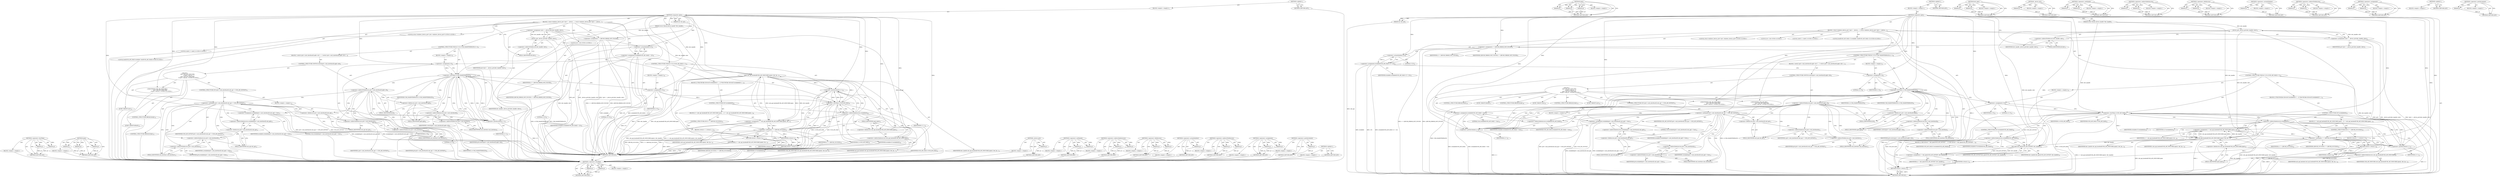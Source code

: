 digraph "&lt;operator&gt;.postIncrement" {
vulnerable_176 [label=<(METHOD,&lt;operator&gt;.lessThan)>];
vulnerable_177 [label=<(PARAM,p1)>];
vulnerable_178 [label=<(PARAM,p2)>];
vulnerable_179 [label=<(BLOCK,&lt;empty&gt;,&lt;empty&gt;)>];
vulnerable_180 [label=<(METHOD_RETURN,ANY)>];
vulnerable_200 [label=<(METHOD,open)>];
vulnerable_201 [label=<(PARAM,p1)>];
vulnerable_202 [label=<(PARAM,p2)>];
vulnerable_203 [label=<(PARAM,p3)>];
vulnerable_204 [label=<(BLOCK,&lt;empty&gt;,&lt;empty&gt;)>];
vulnerable_205 [label=<(METHOD_RETURN,ANY)>];
vulnerable_6 [label=<(METHOD,&lt;global&gt;)<SUB>1</SUB>>];
vulnerable_7 [label=<(BLOCK,&lt;empty&gt;,&lt;empty&gt;)<SUB>1</SUB>>];
vulnerable_8 [label=<(METHOD,composite_open)<SUB>1</SUB>>];
vulnerable_9 [label=<(PARAM,int sub_api)<SUB>1</SUB>>];
vulnerable_10 [label=<(PARAM,struct libusb_device_handle *dev_handle)<SUB>1</SUB>>];
vulnerable_11 [label=<(BLOCK,{
 	struct windows_device_priv *priv = _device_...,{
 	struct windows_device_priv *priv = _device_...)<SUB>2</SUB>>];
vulnerable_12 [label="<(LOCAL,struct windows_device_priv* priv: windows_device_priv*)<SUB>3</SUB>>"];
vulnerable_13 [label=<(&lt;operator&gt;.assignment,*priv = _device_priv(dev_handle-&gt;dev))<SUB>3</SUB>>];
vulnerable_14 [label=<(IDENTIFIER,priv,*priv = _device_priv(dev_handle-&gt;dev))<SUB>3</SUB>>];
vulnerable_15 [label=<(_device_priv,_device_priv(dev_handle-&gt;dev))<SUB>3</SUB>>];
vulnerable_16 [label=<(&lt;operator&gt;.indirectFieldAccess,dev_handle-&gt;dev)<SUB>3</SUB>>];
vulnerable_17 [label=<(IDENTIFIER,dev_handle,_device_priv(dev_handle-&gt;dev))<SUB>3</SUB>>];
vulnerable_18 [label=<(FIELD_IDENTIFIER,dev,dev)<SUB>3</SUB>>];
vulnerable_19 [label="<(LOCAL,int r: int)<SUB>4</SUB>>"];
vulnerable_20 [label=<(&lt;operator&gt;.assignment,r = LIBUSB_ERROR_NOT_FOUND)<SUB>4</SUB>>];
vulnerable_21 [label=<(IDENTIFIER,r,r = LIBUSB_ERROR_NOT_FOUND)<SUB>4</SUB>>];
vulnerable_22 [label=<(IDENTIFIER,LIBUSB_ERROR_NOT_FOUND,r = LIBUSB_ERROR_NOT_FOUND)<SUB>4</SUB>>];
vulnerable_23 [label="<(LOCAL,uint8_t i: uint8_t)<SUB>5</SUB>>"];
vulnerable_24 [label="<(LOCAL,bool[SUB_API_MAX+1] available: bool[SUB_API_MAX+1])<SUB>6</SUB>>"];
vulnerable_25 [label=<(&lt;operator&gt;.assignment,available[SUB_API_MAX+1] = {0})<SUB>6</SUB>>];
vulnerable_26 [label=<(IDENTIFIER,available,available[SUB_API_MAX+1] = {0})<SUB>6</SUB>>];
vulnerable_27 [label=<(&lt;operator&gt;.arrayInitializer,{0})<SUB>6</SUB>>];
vulnerable_28 [label=<(LITERAL,0,{0})<SUB>6</SUB>>];
vulnerable_29 [label=<(CONTROL_STRUCTURE,FOR,for (i=0;i&lt;USB_MAXINTERFACES;i++))<SUB>8</SUB>>];
vulnerable_30 [label=<(BLOCK,&lt;empty&gt;,&lt;empty&gt;)<SUB>8</SUB>>];
vulnerable_31 [label=<(&lt;operator&gt;.assignment,i=0)<SUB>8</SUB>>];
vulnerable_32 [label=<(IDENTIFIER,i,i=0)<SUB>8</SUB>>];
vulnerable_33 [label=<(LITERAL,0,i=0)<SUB>8</SUB>>];
vulnerable_34 [label=<(&lt;operator&gt;.lessThan,i&lt;USB_MAXINTERFACES)<SUB>8</SUB>>];
vulnerable_35 [label=<(IDENTIFIER,i,i&lt;USB_MAXINTERFACES)<SUB>8</SUB>>];
vulnerable_36 [label=<(IDENTIFIER,USB_MAXINTERFACES,i&lt;USB_MAXINTERFACES)<SUB>8</SUB>>];
vulnerable_37 [label=<(&lt;operator&gt;.postIncrement,i++)<SUB>8</SUB>>];
vulnerable_38 [label=<(IDENTIFIER,i,i++)<SUB>8</SUB>>];
vulnerable_39 [label=<(BLOCK,{
 		switch (priv-&gt;usb_interface[i].apib-&gt;id) {...,{
 		switch (priv-&gt;usb_interface[i].apib-&gt;id) {...)<SUB>8</SUB>>];
vulnerable_40 [label=<(CONTROL_STRUCTURE,SWITCH,switch(priv-&gt;usb_interface[i].apib-&gt;id))<SUB>9</SUB>>];
vulnerable_41 [label=<(&lt;operator&gt;.indirectFieldAccess,priv-&gt;usb_interface[i].apib-&gt;id)<SUB>9</SUB>>];
vulnerable_42 [label=<(&lt;operator&gt;.fieldAccess,priv-&gt;usb_interface[i].apib)<SUB>9</SUB>>];
vulnerable_43 [label=<(&lt;operator&gt;.indirectIndexAccess,priv-&gt;usb_interface[i])<SUB>9</SUB>>];
vulnerable_44 [label=<(&lt;operator&gt;.indirectFieldAccess,priv-&gt;usb_interface)<SUB>9</SUB>>];
vulnerable_45 [label=<(IDENTIFIER,priv,switch(priv-&gt;usb_interface[i].apib-&gt;id))<SUB>9</SUB>>];
vulnerable_46 [label=<(FIELD_IDENTIFIER,usb_interface,usb_interface)<SUB>9</SUB>>];
vulnerable_47 [label=<(IDENTIFIER,i,switch(priv-&gt;usb_interface[i].apib-&gt;id))<SUB>9</SUB>>];
vulnerable_48 [label=<(FIELD_IDENTIFIER,apib,apib)<SUB>9</SUB>>];
vulnerable_49 [label=<(FIELD_IDENTIFIER,id,id)<SUB>9</SUB>>];
vulnerable_50 [label="<(BLOCK,{
 		case USB_API_WINUSBX:
 			if (priv-&gt;usb_in...,{
 		case USB_API_WINUSBX:
 			if (priv-&gt;usb_in...)<SUB>9</SUB>>"];
vulnerable_51 [label=<(JUMP_TARGET,case)<SUB>10</SUB>>];
vulnerable_52 [label="<(IDENTIFIER,USB_API_WINUSBX,{
 		case USB_API_WINUSBX:
 			if (priv-&gt;usb_in...)<SUB>10</SUB>>"];
vulnerable_53 [label=<(CONTROL_STRUCTURE,IF,if (priv-&gt;usb_interface[i].sub_api != SUB_API_NOTSET))<SUB>11</SUB>>];
vulnerable_54 [label=<(&lt;operator&gt;.notEquals,priv-&gt;usb_interface[i].sub_api != SUB_API_NOTSET)<SUB>11</SUB>>];
vulnerable_55 [label=<(&lt;operator&gt;.fieldAccess,priv-&gt;usb_interface[i].sub_api)<SUB>11</SUB>>];
vulnerable_56 [label=<(&lt;operator&gt;.indirectIndexAccess,priv-&gt;usb_interface[i])<SUB>11</SUB>>];
vulnerable_57 [label=<(&lt;operator&gt;.indirectFieldAccess,priv-&gt;usb_interface)<SUB>11</SUB>>];
vulnerable_58 [label=<(IDENTIFIER,priv,priv-&gt;usb_interface[i].sub_api != SUB_API_NOTSET)<SUB>11</SUB>>];
vulnerable_59 [label=<(FIELD_IDENTIFIER,usb_interface,usb_interface)<SUB>11</SUB>>];
vulnerable_60 [label=<(IDENTIFIER,i,priv-&gt;usb_interface[i].sub_api != SUB_API_NOTSET)<SUB>11</SUB>>];
vulnerable_61 [label=<(FIELD_IDENTIFIER,sub_api,sub_api)<SUB>11</SUB>>];
vulnerable_62 [label=<(IDENTIFIER,SUB_API_NOTSET,priv-&gt;usb_interface[i].sub_api != SUB_API_NOTSET)<SUB>11</SUB>>];
vulnerable_63 [label=<(BLOCK,&lt;empty&gt;,&lt;empty&gt;)<SUB>12</SUB>>];
vulnerable_64 [label=<(&lt;operator&gt;.assignment,available[priv-&gt;usb_interface[i].sub_api] = true)<SUB>12</SUB>>];
vulnerable_65 [label=<(&lt;operator&gt;.indirectIndexAccess,available[priv-&gt;usb_interface[i].sub_api])<SUB>12</SUB>>];
vulnerable_66 [label=<(IDENTIFIER,available,available[priv-&gt;usb_interface[i].sub_api] = true)<SUB>12</SUB>>];
vulnerable_67 [label=<(&lt;operator&gt;.fieldAccess,priv-&gt;usb_interface[i].sub_api)<SUB>12</SUB>>];
vulnerable_68 [label=<(&lt;operator&gt;.indirectIndexAccess,priv-&gt;usb_interface[i])<SUB>12</SUB>>];
vulnerable_69 [label=<(&lt;operator&gt;.indirectFieldAccess,priv-&gt;usb_interface)<SUB>12</SUB>>];
vulnerable_70 [label=<(IDENTIFIER,priv,available[priv-&gt;usb_interface[i].sub_api] = true)<SUB>12</SUB>>];
vulnerable_71 [label=<(FIELD_IDENTIFIER,usb_interface,usb_interface)<SUB>12</SUB>>];
vulnerable_72 [label=<(IDENTIFIER,i,available[priv-&gt;usb_interface[i].sub_api] = true)<SUB>12</SUB>>];
vulnerable_73 [label=<(FIELD_IDENTIFIER,sub_api,sub_api)<SUB>12</SUB>>];
vulnerable_74 [label=<(LITERAL,true,available[priv-&gt;usb_interface[i].sub_api] = true)<SUB>12</SUB>>];
vulnerable_75 [label=<(CONTROL_STRUCTURE,BREAK,break;)<SUB>13</SUB>>];
vulnerable_76 [label=<(JUMP_TARGET,case)<SUB>14</SUB>>];
vulnerable_77 [label="<(IDENTIFIER,USB_API_HID,{
 		case USB_API_WINUSBX:
 			if (priv-&gt;usb_in...)<SUB>14</SUB>>"];
vulnerable_78 [label=<(&lt;operator&gt;.assignment,available[SUB_API_MAX] = true)<SUB>15</SUB>>];
vulnerable_79 [label=<(&lt;operator&gt;.indirectIndexAccess,available[SUB_API_MAX])<SUB>15</SUB>>];
vulnerable_80 [label=<(IDENTIFIER,available,available[SUB_API_MAX] = true)<SUB>15</SUB>>];
vulnerable_81 [label=<(IDENTIFIER,SUB_API_MAX,available[SUB_API_MAX] = true)<SUB>15</SUB>>];
vulnerable_82 [label=<(LITERAL,true,available[SUB_API_MAX] = true)<SUB>15</SUB>>];
vulnerable_83 [label=<(CONTROL_STRUCTURE,BREAK,break;)<SUB>16</SUB>>];
vulnerable_84 [label=<(JUMP_TARGET,default)<SUB>17</SUB>>];
vulnerable_85 [label=<(CONTROL_STRUCTURE,BREAK,break;)<SUB>18</SUB>>];
vulnerable_86 [label=<(CONTROL_STRUCTURE,FOR,for (i=0;i&lt;SUB_API_MAX;i++))<SUB>22</SUB>>];
vulnerable_87 [label=<(BLOCK,&lt;empty&gt;,&lt;empty&gt;)<SUB>22</SUB>>];
vulnerable_88 [label=<(&lt;operator&gt;.assignment,i=0)<SUB>22</SUB>>];
vulnerable_89 [label=<(IDENTIFIER,i,i=0)<SUB>22</SUB>>];
vulnerable_90 [label=<(LITERAL,0,i=0)<SUB>22</SUB>>];
vulnerable_91 [label=<(&lt;operator&gt;.lessThan,i&lt;SUB_API_MAX)<SUB>22</SUB>>];
vulnerable_92 [label=<(IDENTIFIER,i,i&lt;SUB_API_MAX)<SUB>22</SUB>>];
vulnerable_93 [label=<(IDENTIFIER,SUB_API_MAX,i&lt;SUB_API_MAX)<SUB>22</SUB>>];
vulnerable_94 [label=<(&lt;operator&gt;.postIncrement,i++)<SUB>22</SUB>>];
vulnerable_95 [label=<(IDENTIFIER,i,i++)<SUB>22</SUB>>];
vulnerable_96 [label=<(BLOCK,{	// WinUSB-like drivers
		if (available[i]) {
...,{	// WinUSB-like drivers
		if (available[i]) {
...)<SUB>22</SUB>>];
vulnerable_97 [label=<(CONTROL_STRUCTURE,IF,if (available[i]))<SUB>23</SUB>>];
vulnerable_98 [label=<(&lt;operator&gt;.indirectIndexAccess,available[i])<SUB>23</SUB>>];
vulnerable_99 [label=<(IDENTIFIER,available,if (available[i]))<SUB>23</SUB>>];
vulnerable_100 [label=<(IDENTIFIER,i,if (available[i]))<SUB>23</SUB>>];
vulnerable_101 [label=<(BLOCK,{
			r = usb_api_backend[USB_API_WINUSBX].open(...,{
			r = usb_api_backend[USB_API_WINUSBX].open(...)<SUB>23</SUB>>];
vulnerable_102 [label=<(&lt;operator&gt;.assignment,r = usb_api_backend[USB_API_WINUSBX].open(i, de...)<SUB>24</SUB>>];
vulnerable_103 [label=<(IDENTIFIER,r,r = usb_api_backend[USB_API_WINUSBX].open(i, de...)<SUB>24</SUB>>];
vulnerable_104 [label=<(open,usb_api_backend[USB_API_WINUSBX].open(i, dev_ha...)<SUB>24</SUB>>];
vulnerable_105 [label=<(&lt;operator&gt;.fieldAccess,usb_api_backend[USB_API_WINUSBX].open)<SUB>24</SUB>>];
vulnerable_106 [label=<(&lt;operator&gt;.indirectIndexAccess,usb_api_backend[USB_API_WINUSBX])<SUB>24</SUB>>];
vulnerable_107 [label=<(IDENTIFIER,usb_api_backend,usb_api_backend[USB_API_WINUSBX].open(i, dev_ha...)<SUB>24</SUB>>];
vulnerable_108 [label=<(IDENTIFIER,USB_API_WINUSBX,usb_api_backend[USB_API_WINUSBX].open(i, dev_ha...)<SUB>24</SUB>>];
vulnerable_109 [label=<(FIELD_IDENTIFIER,open,open)<SUB>24</SUB>>];
vulnerable_110 [label=<(IDENTIFIER,i,usb_api_backend[USB_API_WINUSBX].open(i, dev_ha...)<SUB>24</SUB>>];
vulnerable_111 [label=<(IDENTIFIER,dev_handle,usb_api_backend[USB_API_WINUSBX].open(i, dev_ha...)<SUB>24</SUB>>];
vulnerable_112 [label=<(CONTROL_STRUCTURE,IF,if (r != LIBUSB_SUCCESS))<SUB>25</SUB>>];
vulnerable_113 [label=<(&lt;operator&gt;.notEquals,r != LIBUSB_SUCCESS)<SUB>25</SUB>>];
vulnerable_114 [label=<(IDENTIFIER,r,r != LIBUSB_SUCCESS)<SUB>25</SUB>>];
vulnerable_115 [label=<(IDENTIFIER,LIBUSB_SUCCESS,r != LIBUSB_SUCCESS)<SUB>25</SUB>>];
vulnerable_116 [label=<(BLOCK,{
				return r;
 			},{
				return r;
 			})<SUB>25</SUB>>];
vulnerable_117 [label=<(RETURN,return r;,return r;)<SUB>26</SUB>>];
vulnerable_118 [label=<(IDENTIFIER,r,return r;)<SUB>26</SUB>>];
vulnerable_119 [label=<(CONTROL_STRUCTURE,IF,if (available[SUB_API_MAX]))<SUB>30</SUB>>];
vulnerable_120 [label=<(&lt;operator&gt;.indirectIndexAccess,available[SUB_API_MAX])<SUB>30</SUB>>];
vulnerable_121 [label=<(IDENTIFIER,available,if (available[SUB_API_MAX]))<SUB>30</SUB>>];
vulnerable_122 [label=<(IDENTIFIER,SUB_API_MAX,if (available[SUB_API_MAX]))<SUB>30</SUB>>];
vulnerable_123 [label=<(BLOCK,{	// HID driver
		r = hid_open(SUB_API_NOTSET, ...,{	// HID driver
		r = hid_open(SUB_API_NOTSET, ...)<SUB>30</SUB>>];
vulnerable_124 [label=<(&lt;operator&gt;.assignment,r = hid_open(SUB_API_NOTSET, dev_handle))<SUB>31</SUB>>];
vulnerable_125 [label=<(IDENTIFIER,r,r = hid_open(SUB_API_NOTSET, dev_handle))<SUB>31</SUB>>];
vulnerable_126 [label=<(hid_open,hid_open(SUB_API_NOTSET, dev_handle))<SUB>31</SUB>>];
vulnerable_127 [label=<(IDENTIFIER,SUB_API_NOTSET,hid_open(SUB_API_NOTSET, dev_handle))<SUB>31</SUB>>];
vulnerable_128 [label=<(IDENTIFIER,dev_handle,hid_open(SUB_API_NOTSET, dev_handle))<SUB>31</SUB>>];
vulnerable_129 [label=<(RETURN,return r;,return r;)<SUB>33</SUB>>];
vulnerable_130 [label=<(IDENTIFIER,r,return r;)<SUB>33</SUB>>];
vulnerable_131 [label=<(METHOD_RETURN,int)<SUB>1</SUB>>];
vulnerable_133 [label=<(METHOD_RETURN,ANY)<SUB>1</SUB>>];
vulnerable_206 [label=<(METHOD,hid_open)>];
vulnerable_207 [label=<(PARAM,p1)>];
vulnerable_208 [label=<(PARAM,p2)>];
vulnerable_209 [label=<(BLOCK,&lt;empty&gt;,&lt;empty&gt;)>];
vulnerable_210 [label=<(METHOD_RETURN,ANY)>];
vulnerable_163 [label=<(METHOD,_device_priv)>];
vulnerable_164 [label=<(PARAM,p1)>];
vulnerable_165 [label=<(BLOCK,&lt;empty&gt;,&lt;empty&gt;)>];
vulnerable_166 [label=<(METHOD_RETURN,ANY)>];
vulnerable_195 [label=<(METHOD,&lt;operator&gt;.notEquals)>];
vulnerable_196 [label=<(PARAM,p1)>];
vulnerable_197 [label=<(PARAM,p2)>];
vulnerable_198 [label=<(BLOCK,&lt;empty&gt;,&lt;empty&gt;)>];
vulnerable_199 [label=<(METHOD_RETURN,ANY)>];
vulnerable_190 [label=<(METHOD,&lt;operator&gt;.indirectIndexAccess)>];
vulnerable_191 [label=<(PARAM,p1)>];
vulnerable_192 [label=<(PARAM,p2)>];
vulnerable_193 [label=<(BLOCK,&lt;empty&gt;,&lt;empty&gt;)>];
vulnerable_194 [label=<(METHOD_RETURN,ANY)>];
vulnerable_185 [label=<(METHOD,&lt;operator&gt;.fieldAccess)>];
vulnerable_186 [label=<(PARAM,p1)>];
vulnerable_187 [label=<(PARAM,p2)>];
vulnerable_188 [label=<(BLOCK,&lt;empty&gt;,&lt;empty&gt;)>];
vulnerable_189 [label=<(METHOD_RETURN,ANY)>];
vulnerable_172 [label=<(METHOD,&lt;operator&gt;.arrayInitializer)>];
vulnerable_173 [label=<(PARAM,p1)>];
vulnerable_174 [label=<(BLOCK,&lt;empty&gt;,&lt;empty&gt;)>];
vulnerable_175 [label=<(METHOD_RETURN,ANY)>];
vulnerable_167 [label=<(METHOD,&lt;operator&gt;.indirectFieldAccess)>];
vulnerable_168 [label=<(PARAM,p1)>];
vulnerable_169 [label=<(PARAM,p2)>];
vulnerable_170 [label=<(BLOCK,&lt;empty&gt;,&lt;empty&gt;)>];
vulnerable_171 [label=<(METHOD_RETURN,ANY)>];
vulnerable_158 [label=<(METHOD,&lt;operator&gt;.assignment)>];
vulnerable_159 [label=<(PARAM,p1)>];
vulnerable_160 [label=<(PARAM,p2)>];
vulnerable_161 [label=<(BLOCK,&lt;empty&gt;,&lt;empty&gt;)>];
vulnerable_162 [label=<(METHOD_RETURN,ANY)>];
vulnerable_152 [label=<(METHOD,&lt;global&gt;)<SUB>1</SUB>>];
vulnerable_153 [label=<(BLOCK,&lt;empty&gt;,&lt;empty&gt;)>];
vulnerable_154 [label=<(METHOD_RETURN,ANY)>];
vulnerable_181 [label=<(METHOD,&lt;operator&gt;.postIncrement)>];
vulnerable_182 [label=<(PARAM,p1)>];
vulnerable_183 [label=<(BLOCK,&lt;empty&gt;,&lt;empty&gt;)>];
vulnerable_184 [label=<(METHOD_RETURN,ANY)>];
fixed_158 [label=<(METHOD,&lt;operator&gt;.lessThan)>];
fixed_159 [label=<(PARAM,p1)>];
fixed_160 [label=<(PARAM,p2)>];
fixed_161 [label=<(BLOCK,&lt;empty&gt;,&lt;empty&gt;)>];
fixed_162 [label=<(METHOD_RETURN,ANY)>];
fixed_182 [label=<(METHOD,open)>];
fixed_183 [label=<(PARAM,p1)>];
fixed_184 [label=<(PARAM,p2)>];
fixed_185 [label=<(PARAM,p3)>];
fixed_186 [label=<(BLOCK,&lt;empty&gt;,&lt;empty&gt;)>];
fixed_187 [label=<(METHOD_RETURN,ANY)>];
fixed_6 [label=<(METHOD,&lt;global&gt;)<SUB>1</SUB>>];
fixed_7 [label=<(BLOCK,&lt;empty&gt;,&lt;empty&gt;)<SUB>1</SUB>>];
fixed_8 [label=<(METHOD,composite_open)<SUB>1</SUB>>];
fixed_9 [label=<(PARAM,int sub_api)<SUB>1</SUB>>];
fixed_10 [label=<(PARAM,struct libusb_device_handle *dev_handle)<SUB>1</SUB>>];
fixed_11 [label=<(BLOCK,{
 	struct windows_device_priv *priv = _device_...,{
 	struct windows_device_priv *priv = _device_...)<SUB>2</SUB>>];
fixed_12 [label="<(LOCAL,struct windows_device_priv* priv: windows_device_priv*)<SUB>3</SUB>>"];
fixed_13 [label=<(&lt;operator&gt;.assignment,*priv = _device_priv(dev_handle-&gt;dev))<SUB>3</SUB>>];
fixed_14 [label=<(IDENTIFIER,priv,*priv = _device_priv(dev_handle-&gt;dev))<SUB>3</SUB>>];
fixed_15 [label=<(_device_priv,_device_priv(dev_handle-&gt;dev))<SUB>3</SUB>>];
fixed_16 [label=<(&lt;operator&gt;.indirectFieldAccess,dev_handle-&gt;dev)<SUB>3</SUB>>];
fixed_17 [label=<(IDENTIFIER,dev_handle,_device_priv(dev_handle-&gt;dev))<SUB>3</SUB>>];
fixed_18 [label=<(FIELD_IDENTIFIER,dev,dev)<SUB>3</SUB>>];
fixed_19 [label="<(LOCAL,int r: int)<SUB>4</SUB>>"];
fixed_20 [label=<(&lt;operator&gt;.assignment,r = LIBUSB_ERROR_NOT_FOUND)<SUB>4</SUB>>];
fixed_21 [label=<(IDENTIFIER,r,r = LIBUSB_ERROR_NOT_FOUND)<SUB>4</SUB>>];
fixed_22 [label=<(IDENTIFIER,LIBUSB_ERROR_NOT_FOUND,r = LIBUSB_ERROR_NOT_FOUND)<SUB>4</SUB>>];
fixed_23 [label="<(LOCAL,uint8_t i: uint8_t)<SUB>5</SUB>>"];
fixed_24 [label="<(LOCAL,bool[SUB_API_MAX] available: bool[SUB_API_MAX])<SUB>6</SUB>>"];
fixed_25 [label=<(&lt;operator&gt;.assignment,available[SUB_API_MAX] = {0})<SUB>6</SUB>>];
fixed_26 [label=<(IDENTIFIER,available,available[SUB_API_MAX] = {0})<SUB>6</SUB>>];
fixed_27 [label=<(&lt;operator&gt;.arrayInitializer,{0})<SUB>6</SUB>>];
fixed_28 [label=<(LITERAL,0,{0})<SUB>6</SUB>>];
fixed_29 [label=<(CONTROL_STRUCTURE,FOR,for (i=0;i&lt;USB_MAXINTERFACES;i++))<SUB>8</SUB>>];
fixed_30 [label=<(BLOCK,&lt;empty&gt;,&lt;empty&gt;)<SUB>8</SUB>>];
fixed_31 [label=<(&lt;operator&gt;.assignment,i=0)<SUB>8</SUB>>];
fixed_32 [label=<(IDENTIFIER,i,i=0)<SUB>8</SUB>>];
fixed_33 [label=<(LITERAL,0,i=0)<SUB>8</SUB>>];
fixed_34 [label=<(&lt;operator&gt;.lessThan,i&lt;USB_MAXINTERFACES)<SUB>8</SUB>>];
fixed_35 [label=<(IDENTIFIER,i,i&lt;USB_MAXINTERFACES)<SUB>8</SUB>>];
fixed_36 [label=<(IDENTIFIER,USB_MAXINTERFACES,i&lt;USB_MAXINTERFACES)<SUB>8</SUB>>];
fixed_37 [label=<(&lt;operator&gt;.postIncrement,i++)<SUB>8</SUB>>];
fixed_38 [label=<(IDENTIFIER,i,i++)<SUB>8</SUB>>];
fixed_39 [label=<(BLOCK,{
 		switch (priv-&gt;usb_interface[i].apib-&gt;id) {...,{
 		switch (priv-&gt;usb_interface[i].apib-&gt;id) {...)<SUB>8</SUB>>];
fixed_40 [label=<(CONTROL_STRUCTURE,SWITCH,switch(priv-&gt;usb_interface[i].apib-&gt;id))<SUB>9</SUB>>];
fixed_41 [label=<(&lt;operator&gt;.indirectFieldAccess,priv-&gt;usb_interface[i].apib-&gt;id)<SUB>9</SUB>>];
fixed_42 [label=<(&lt;operator&gt;.fieldAccess,priv-&gt;usb_interface[i].apib)<SUB>9</SUB>>];
fixed_43 [label=<(&lt;operator&gt;.indirectIndexAccess,priv-&gt;usb_interface[i])<SUB>9</SUB>>];
fixed_44 [label=<(&lt;operator&gt;.indirectFieldAccess,priv-&gt;usb_interface)<SUB>9</SUB>>];
fixed_45 [label=<(IDENTIFIER,priv,switch(priv-&gt;usb_interface[i].apib-&gt;id))<SUB>9</SUB>>];
fixed_46 [label=<(FIELD_IDENTIFIER,usb_interface,usb_interface)<SUB>9</SUB>>];
fixed_47 [label=<(IDENTIFIER,i,switch(priv-&gt;usb_interface[i].apib-&gt;id))<SUB>9</SUB>>];
fixed_48 [label=<(FIELD_IDENTIFIER,apib,apib)<SUB>9</SUB>>];
fixed_49 [label=<(FIELD_IDENTIFIER,id,id)<SUB>9</SUB>>];
fixed_50 [label="<(BLOCK,{
 		case USB_API_WINUSBX:
 			if (priv-&gt;usb_in...,{
 		case USB_API_WINUSBX:
 			if (priv-&gt;usb_in...)<SUB>9</SUB>>"];
fixed_51 [label=<(JUMP_TARGET,case)<SUB>10</SUB>>];
fixed_52 [label="<(IDENTIFIER,USB_API_WINUSBX,{
 		case USB_API_WINUSBX:
 			if (priv-&gt;usb_in...)<SUB>10</SUB>>"];
fixed_53 [label=<(CONTROL_STRUCTURE,IF,if (priv-&gt;usb_interface[i].sub_api != SUB_API_NOTSET))<SUB>11</SUB>>];
fixed_54 [label=<(&lt;operator&gt;.notEquals,priv-&gt;usb_interface[i].sub_api != SUB_API_NOTSET)<SUB>11</SUB>>];
fixed_55 [label=<(&lt;operator&gt;.fieldAccess,priv-&gt;usb_interface[i].sub_api)<SUB>11</SUB>>];
fixed_56 [label=<(&lt;operator&gt;.indirectIndexAccess,priv-&gt;usb_interface[i])<SUB>11</SUB>>];
fixed_57 [label=<(&lt;operator&gt;.indirectFieldAccess,priv-&gt;usb_interface)<SUB>11</SUB>>];
fixed_58 [label=<(IDENTIFIER,priv,priv-&gt;usb_interface[i].sub_api != SUB_API_NOTSET)<SUB>11</SUB>>];
fixed_59 [label=<(FIELD_IDENTIFIER,usb_interface,usb_interface)<SUB>11</SUB>>];
fixed_60 [label=<(IDENTIFIER,i,priv-&gt;usb_interface[i].sub_api != SUB_API_NOTSET)<SUB>11</SUB>>];
fixed_61 [label=<(FIELD_IDENTIFIER,sub_api,sub_api)<SUB>11</SUB>>];
fixed_62 [label=<(IDENTIFIER,SUB_API_NOTSET,priv-&gt;usb_interface[i].sub_api != SUB_API_NOTSET)<SUB>11</SUB>>];
fixed_63 [label=<(BLOCK,&lt;empty&gt;,&lt;empty&gt;)<SUB>12</SUB>>];
fixed_64 [label=<(&lt;operator&gt;.assignment,available[priv-&gt;usb_interface[i].sub_api] = true)<SUB>12</SUB>>];
fixed_65 [label=<(&lt;operator&gt;.indirectIndexAccess,available[priv-&gt;usb_interface[i].sub_api])<SUB>12</SUB>>];
fixed_66 [label=<(IDENTIFIER,available,available[priv-&gt;usb_interface[i].sub_api] = true)<SUB>12</SUB>>];
fixed_67 [label=<(&lt;operator&gt;.fieldAccess,priv-&gt;usb_interface[i].sub_api)<SUB>12</SUB>>];
fixed_68 [label=<(&lt;operator&gt;.indirectIndexAccess,priv-&gt;usb_interface[i])<SUB>12</SUB>>];
fixed_69 [label=<(&lt;operator&gt;.indirectFieldAccess,priv-&gt;usb_interface)<SUB>12</SUB>>];
fixed_70 [label=<(IDENTIFIER,priv,available[priv-&gt;usb_interface[i].sub_api] = true)<SUB>12</SUB>>];
fixed_71 [label=<(FIELD_IDENTIFIER,usb_interface,usb_interface)<SUB>12</SUB>>];
fixed_72 [label=<(IDENTIFIER,i,available[priv-&gt;usb_interface[i].sub_api] = true)<SUB>12</SUB>>];
fixed_73 [label=<(FIELD_IDENTIFIER,sub_api,sub_api)<SUB>12</SUB>>];
fixed_74 [label=<(LITERAL,true,available[priv-&gt;usb_interface[i].sub_api] = true)<SUB>12</SUB>>];
fixed_75 [label=<(CONTROL_STRUCTURE,BREAK,break;)<SUB>13</SUB>>];
fixed_76 [label=<(JUMP_TARGET,default)<SUB>14</SUB>>];
fixed_77 [label=<(CONTROL_STRUCTURE,BREAK,break;)<SUB>15</SUB>>];
fixed_78 [label=<(CONTROL_STRUCTURE,FOR,for (i=0;i&lt;SUB_API_MAX;i++))<SUB>19</SUB>>];
fixed_79 [label=<(BLOCK,&lt;empty&gt;,&lt;empty&gt;)<SUB>19</SUB>>];
fixed_80 [label=<(&lt;operator&gt;.assignment,i=0)<SUB>19</SUB>>];
fixed_81 [label=<(IDENTIFIER,i,i=0)<SUB>19</SUB>>];
fixed_82 [label=<(LITERAL,0,i=0)<SUB>19</SUB>>];
fixed_83 [label=<(&lt;operator&gt;.lessThan,i&lt;SUB_API_MAX)<SUB>19</SUB>>];
fixed_84 [label=<(IDENTIFIER,i,i&lt;SUB_API_MAX)<SUB>19</SUB>>];
fixed_85 [label=<(IDENTIFIER,SUB_API_MAX,i&lt;SUB_API_MAX)<SUB>19</SUB>>];
fixed_86 [label=<(&lt;operator&gt;.postIncrement,i++)<SUB>19</SUB>>];
fixed_87 [label=<(IDENTIFIER,i,i++)<SUB>19</SUB>>];
fixed_88 [label=<(BLOCK,{	// WinUSB-like drivers
		if (available[i]) {
...,{	// WinUSB-like drivers
		if (available[i]) {
...)<SUB>19</SUB>>];
fixed_89 [label=<(CONTROL_STRUCTURE,IF,if (available[i]))<SUB>20</SUB>>];
fixed_90 [label=<(&lt;operator&gt;.indirectIndexAccess,available[i])<SUB>20</SUB>>];
fixed_91 [label=<(IDENTIFIER,available,if (available[i]))<SUB>20</SUB>>];
fixed_92 [label=<(IDENTIFIER,i,if (available[i]))<SUB>20</SUB>>];
fixed_93 [label=<(BLOCK,{
			r = usb_api_backend[USB_API_WINUSBX].open(...,{
			r = usb_api_backend[USB_API_WINUSBX].open(...)<SUB>20</SUB>>];
fixed_94 [label=<(&lt;operator&gt;.assignment,r = usb_api_backend[USB_API_WINUSBX].open(i, de...)<SUB>21</SUB>>];
fixed_95 [label=<(IDENTIFIER,r,r = usb_api_backend[USB_API_WINUSBX].open(i, de...)<SUB>21</SUB>>];
fixed_96 [label=<(open,usb_api_backend[USB_API_WINUSBX].open(i, dev_ha...)<SUB>21</SUB>>];
fixed_97 [label=<(&lt;operator&gt;.fieldAccess,usb_api_backend[USB_API_WINUSBX].open)<SUB>21</SUB>>];
fixed_98 [label=<(&lt;operator&gt;.indirectIndexAccess,usb_api_backend[USB_API_WINUSBX])<SUB>21</SUB>>];
fixed_99 [label=<(IDENTIFIER,usb_api_backend,usb_api_backend[USB_API_WINUSBX].open(i, dev_ha...)<SUB>21</SUB>>];
fixed_100 [label=<(IDENTIFIER,USB_API_WINUSBX,usb_api_backend[USB_API_WINUSBX].open(i, dev_ha...)<SUB>21</SUB>>];
fixed_101 [label=<(FIELD_IDENTIFIER,open,open)<SUB>21</SUB>>];
fixed_102 [label=<(IDENTIFIER,i,usb_api_backend[USB_API_WINUSBX].open(i, dev_ha...)<SUB>21</SUB>>];
fixed_103 [label=<(IDENTIFIER,dev_handle,usb_api_backend[USB_API_WINUSBX].open(i, dev_ha...)<SUB>21</SUB>>];
fixed_104 [label=<(CONTROL_STRUCTURE,IF,if (r != LIBUSB_SUCCESS))<SUB>22</SUB>>];
fixed_105 [label=<(&lt;operator&gt;.notEquals,r != LIBUSB_SUCCESS)<SUB>22</SUB>>];
fixed_106 [label=<(IDENTIFIER,r,r != LIBUSB_SUCCESS)<SUB>22</SUB>>];
fixed_107 [label=<(IDENTIFIER,LIBUSB_SUCCESS,r != LIBUSB_SUCCESS)<SUB>22</SUB>>];
fixed_108 [label=<(BLOCK,{
				return r;
 			},{
				return r;
 			})<SUB>22</SUB>>];
fixed_109 [label=<(RETURN,return r;,return r;)<SUB>23</SUB>>];
fixed_110 [label=<(IDENTIFIER,r,return r;)<SUB>23</SUB>>];
fixed_111 [label=<(RETURN,return r;,return r;)<SUB>27</SUB>>];
fixed_112 [label=<(IDENTIFIER,r,return r;)<SUB>27</SUB>>];
fixed_113 [label=<(METHOD_RETURN,int)<SUB>1</SUB>>];
fixed_115 [label=<(METHOD_RETURN,ANY)<SUB>1</SUB>>];
fixed_145 [label=<(METHOD,_device_priv)>];
fixed_146 [label=<(PARAM,p1)>];
fixed_147 [label=<(BLOCK,&lt;empty&gt;,&lt;empty&gt;)>];
fixed_148 [label=<(METHOD_RETURN,ANY)>];
fixed_177 [label=<(METHOD,&lt;operator&gt;.notEquals)>];
fixed_178 [label=<(PARAM,p1)>];
fixed_179 [label=<(PARAM,p2)>];
fixed_180 [label=<(BLOCK,&lt;empty&gt;,&lt;empty&gt;)>];
fixed_181 [label=<(METHOD_RETURN,ANY)>];
fixed_172 [label=<(METHOD,&lt;operator&gt;.indirectIndexAccess)>];
fixed_173 [label=<(PARAM,p1)>];
fixed_174 [label=<(PARAM,p2)>];
fixed_175 [label=<(BLOCK,&lt;empty&gt;,&lt;empty&gt;)>];
fixed_176 [label=<(METHOD_RETURN,ANY)>];
fixed_167 [label=<(METHOD,&lt;operator&gt;.fieldAccess)>];
fixed_168 [label=<(PARAM,p1)>];
fixed_169 [label=<(PARAM,p2)>];
fixed_170 [label=<(BLOCK,&lt;empty&gt;,&lt;empty&gt;)>];
fixed_171 [label=<(METHOD_RETURN,ANY)>];
fixed_154 [label=<(METHOD,&lt;operator&gt;.arrayInitializer)>];
fixed_155 [label=<(PARAM,p1)>];
fixed_156 [label=<(BLOCK,&lt;empty&gt;,&lt;empty&gt;)>];
fixed_157 [label=<(METHOD_RETURN,ANY)>];
fixed_149 [label=<(METHOD,&lt;operator&gt;.indirectFieldAccess)>];
fixed_150 [label=<(PARAM,p1)>];
fixed_151 [label=<(PARAM,p2)>];
fixed_152 [label=<(BLOCK,&lt;empty&gt;,&lt;empty&gt;)>];
fixed_153 [label=<(METHOD_RETURN,ANY)>];
fixed_140 [label=<(METHOD,&lt;operator&gt;.assignment)>];
fixed_141 [label=<(PARAM,p1)>];
fixed_142 [label=<(PARAM,p2)>];
fixed_143 [label=<(BLOCK,&lt;empty&gt;,&lt;empty&gt;)>];
fixed_144 [label=<(METHOD_RETURN,ANY)>];
fixed_134 [label=<(METHOD,&lt;global&gt;)<SUB>1</SUB>>];
fixed_135 [label=<(BLOCK,&lt;empty&gt;,&lt;empty&gt;)>];
fixed_136 [label=<(METHOD_RETURN,ANY)>];
fixed_163 [label=<(METHOD,&lt;operator&gt;.postIncrement)>];
fixed_164 [label=<(PARAM,p1)>];
fixed_165 [label=<(BLOCK,&lt;empty&gt;,&lt;empty&gt;)>];
fixed_166 [label=<(METHOD_RETURN,ANY)>];
vulnerable_176 -> vulnerable_177  [key=0, label="AST: "];
vulnerable_176 -> vulnerable_177  [key=1, label="DDG: "];
vulnerable_176 -> vulnerable_179  [key=0, label="AST: "];
vulnerable_176 -> vulnerable_178  [key=0, label="AST: "];
vulnerable_176 -> vulnerable_178  [key=1, label="DDG: "];
vulnerable_176 -> vulnerable_180  [key=0, label="AST: "];
vulnerable_176 -> vulnerable_180  [key=1, label="CFG: "];
vulnerable_177 -> vulnerable_180  [key=0, label="DDG: p1"];
vulnerable_178 -> vulnerable_180  [key=0, label="DDG: p2"];
vulnerable_200 -> vulnerable_201  [key=0, label="AST: "];
vulnerable_200 -> vulnerable_201  [key=1, label="DDG: "];
vulnerable_200 -> vulnerable_204  [key=0, label="AST: "];
vulnerable_200 -> vulnerable_202  [key=0, label="AST: "];
vulnerable_200 -> vulnerable_202  [key=1, label="DDG: "];
vulnerable_200 -> vulnerable_205  [key=0, label="AST: "];
vulnerable_200 -> vulnerable_205  [key=1, label="CFG: "];
vulnerable_200 -> vulnerable_203  [key=0, label="AST: "];
vulnerable_200 -> vulnerable_203  [key=1, label="DDG: "];
vulnerable_201 -> vulnerable_205  [key=0, label="DDG: p1"];
vulnerable_202 -> vulnerable_205  [key=0, label="DDG: p2"];
vulnerable_203 -> vulnerable_205  [key=0, label="DDG: p3"];
vulnerable_6 -> vulnerable_7  [key=0, label="AST: "];
vulnerable_6 -> vulnerable_133  [key=0, label="AST: "];
vulnerable_6 -> vulnerable_133  [key=1, label="CFG: "];
vulnerable_7 -> vulnerable_8  [key=0, label="AST: "];
vulnerable_8 -> vulnerable_9  [key=0, label="AST: "];
vulnerable_8 -> vulnerable_9  [key=1, label="DDG: "];
vulnerable_8 -> vulnerable_10  [key=0, label="AST: "];
vulnerable_8 -> vulnerable_10  [key=1, label="DDG: "];
vulnerable_8 -> vulnerable_11  [key=0, label="AST: "];
vulnerable_8 -> vulnerable_131  [key=0, label="AST: "];
vulnerable_8 -> vulnerable_18  [key=0, label="CFG: "];
vulnerable_8 -> vulnerable_20  [key=0, label="DDG: "];
vulnerable_8 -> vulnerable_130  [key=0, label="DDG: "];
vulnerable_8 -> vulnerable_27  [key=0, label="DDG: "];
vulnerable_8 -> vulnerable_31  [key=0, label="DDG: "];
vulnerable_8 -> vulnerable_34  [key=0, label="DDG: "];
vulnerable_8 -> vulnerable_37  [key=0, label="DDG: "];
vulnerable_8 -> vulnerable_88  [key=0, label="DDG: "];
vulnerable_8 -> vulnerable_91  [key=0, label="DDG: "];
vulnerable_8 -> vulnerable_94  [key=0, label="DDG: "];
vulnerable_8 -> vulnerable_52  [key=0, label="DDG: "];
vulnerable_8 -> vulnerable_77  [key=0, label="DDG: "];
vulnerable_8 -> vulnerable_78  [key=0, label="DDG: "];
vulnerable_8 -> vulnerable_126  [key=0, label="DDG: "];
vulnerable_8 -> vulnerable_54  [key=0, label="DDG: "];
vulnerable_8 -> vulnerable_64  [key=0, label="DDG: "];
vulnerable_8 -> vulnerable_104  [key=0, label="DDG: "];
vulnerable_8 -> vulnerable_113  [key=0, label="DDG: "];
vulnerable_8 -> vulnerable_118  [key=0, label="DDG: "];
vulnerable_9 -> vulnerable_131  [key=0, label="DDG: sub_api"];
vulnerable_10 -> vulnerable_15  [key=0, label="DDG: dev_handle"];
vulnerable_10 -> vulnerable_126  [key=0, label="DDG: dev_handle"];
vulnerable_10 -> vulnerable_104  [key=0, label="DDG: dev_handle"];
vulnerable_11 -> vulnerable_12  [key=0, label="AST: "];
vulnerable_11 -> vulnerable_13  [key=0, label="AST: "];
vulnerable_11 -> vulnerable_19  [key=0, label="AST: "];
vulnerable_11 -> vulnerable_20  [key=0, label="AST: "];
vulnerable_11 -> vulnerable_23  [key=0, label="AST: "];
vulnerable_11 -> vulnerable_24  [key=0, label="AST: "];
vulnerable_11 -> vulnerable_25  [key=0, label="AST: "];
vulnerable_11 -> vulnerable_29  [key=0, label="AST: "];
vulnerable_11 -> vulnerable_86  [key=0, label="AST: "];
vulnerable_11 -> vulnerable_119  [key=0, label="AST: "];
vulnerable_11 -> vulnerable_129  [key=0, label="AST: "];
vulnerable_13 -> vulnerable_14  [key=0, label="AST: "];
vulnerable_13 -> vulnerable_15  [key=0, label="AST: "];
vulnerable_13 -> vulnerable_20  [key=0, label="CFG: "];
vulnerable_13 -> vulnerable_131  [key=0, label="DDG: priv"];
vulnerable_13 -> vulnerable_131  [key=1, label="DDG: _device_priv(dev_handle-&gt;dev)"];
vulnerable_13 -> vulnerable_131  [key=2, label="DDG: *priv = _device_priv(dev_handle-&gt;dev)"];
vulnerable_15 -> vulnerable_16  [key=0, label="AST: "];
vulnerable_15 -> vulnerable_13  [key=0, label="CFG: "];
vulnerable_15 -> vulnerable_13  [key=1, label="DDG: dev_handle-&gt;dev"];
vulnerable_15 -> vulnerable_131  [key=0, label="DDG: dev_handle-&gt;dev"];
vulnerable_15 -> vulnerable_126  [key=0, label="DDG: dev_handle-&gt;dev"];
vulnerable_15 -> vulnerable_104  [key=0, label="DDG: dev_handle-&gt;dev"];
vulnerable_16 -> vulnerable_17  [key=0, label="AST: "];
vulnerable_16 -> vulnerable_18  [key=0, label="AST: "];
vulnerable_16 -> vulnerable_15  [key=0, label="CFG: "];
vulnerable_18 -> vulnerable_16  [key=0, label="CFG: "];
vulnerable_20 -> vulnerable_21  [key=0, label="AST: "];
vulnerable_20 -> vulnerable_22  [key=0, label="AST: "];
vulnerable_20 -> vulnerable_27  [key=0, label="CFG: "];
vulnerable_20 -> vulnerable_131  [key=0, label="DDG: r = LIBUSB_ERROR_NOT_FOUND"];
vulnerable_20 -> vulnerable_131  [key=1, label="DDG: LIBUSB_ERROR_NOT_FOUND"];
vulnerable_20 -> vulnerable_130  [key=0, label="DDG: r"];
vulnerable_25 -> vulnerable_26  [key=0, label="AST: "];
vulnerable_25 -> vulnerable_27  [key=0, label="AST: "];
vulnerable_25 -> vulnerable_31  [key=0, label="CFG: "];
vulnerable_25 -> vulnerable_131  [key=0, label="DDG: available"];
vulnerable_25 -> vulnerable_131  [key=1, label="DDG: {0}"];
vulnerable_25 -> vulnerable_131  [key=2, label="DDG: available[SUB_API_MAX+1] = {0}"];
vulnerable_27 -> vulnerable_28  [key=0, label="AST: "];
vulnerable_27 -> vulnerable_25  [key=0, label="CFG: "];
vulnerable_27 -> vulnerable_25  [key=1, label="DDG: 0"];
vulnerable_29 -> vulnerable_30  [key=0, label="AST: "];
vulnerable_29 -> vulnerable_34  [key=0, label="AST: "];
vulnerable_29 -> vulnerable_37  [key=0, label="AST: "];
vulnerable_29 -> vulnerable_39  [key=0, label="AST: "];
vulnerable_30 -> vulnerable_31  [key=0, label="AST: "];
vulnerable_31 -> vulnerable_32  [key=0, label="AST: "];
vulnerable_31 -> vulnerable_33  [key=0, label="AST: "];
vulnerable_31 -> vulnerable_34  [key=0, label="CFG: "];
vulnerable_31 -> vulnerable_34  [key=1, label="DDG: i"];
vulnerable_34 -> vulnerable_35  [key=0, label="AST: "];
vulnerable_34 -> vulnerable_36  [key=0, label="AST: "];
vulnerable_34 -> vulnerable_46  [key=0, label="CFG: "];
vulnerable_34 -> vulnerable_46  [key=1, label="CDG: "];
vulnerable_34 -> vulnerable_88  [key=0, label="CFG: "];
vulnerable_34 -> vulnerable_131  [key=0, label="DDG: i&lt;USB_MAXINTERFACES"];
vulnerable_34 -> vulnerable_131  [key=1, label="DDG: USB_MAXINTERFACES"];
vulnerable_34 -> vulnerable_37  [key=0, label="DDG: i"];
vulnerable_34 -> vulnerable_37  [key=1, label="CDG: "];
vulnerable_34 -> vulnerable_34  [key=0, label="CDG: "];
vulnerable_34 -> vulnerable_48  [key=0, label="CDG: "];
vulnerable_34 -> vulnerable_49  [key=0, label="CDG: "];
vulnerable_34 -> vulnerable_42  [key=0, label="CDG: "];
vulnerable_34 -> vulnerable_44  [key=0, label="CDG: "];
vulnerable_34 -> vulnerable_43  [key=0, label="CDG: "];
vulnerable_34 -> vulnerable_41  [key=0, label="CDG: "];
vulnerable_37 -> vulnerable_38  [key=0, label="AST: "];
vulnerable_37 -> vulnerable_34  [key=0, label="CFG: "];
vulnerable_37 -> vulnerable_34  [key=1, label="DDG: i"];
vulnerable_37 -> vulnerable_131  [key=0, label="DDG: i++"];
vulnerable_39 -> vulnerable_40  [key=0, label="AST: "];
vulnerable_40 -> vulnerable_41  [key=0, label="AST: "];
vulnerable_40 -> vulnerable_50  [key=0, label="AST: "];
vulnerable_41 -> vulnerable_42  [key=0, label="AST: "];
vulnerable_41 -> vulnerable_49  [key=0, label="AST: "];
vulnerable_41 -> vulnerable_59  [key=0, label="CFG: "];
vulnerable_41 -> vulnerable_59  [key=1, label="CDG: "];
vulnerable_41 -> vulnerable_79  [key=0, label="CFG: "];
vulnerable_41 -> vulnerable_79  [key=1, label="CDG: "];
vulnerable_41 -> vulnerable_37  [key=0, label="CFG: "];
vulnerable_41 -> vulnerable_57  [key=0, label="CDG: "];
vulnerable_41 -> vulnerable_56  [key=0, label="CDG: "];
vulnerable_41 -> vulnerable_54  [key=0, label="CDG: "];
vulnerable_41 -> vulnerable_61  [key=0, label="CDG: "];
vulnerable_41 -> vulnerable_55  [key=0, label="CDG: "];
vulnerable_41 -> vulnerable_78  [key=0, label="CDG: "];
vulnerable_42 -> vulnerable_43  [key=0, label="AST: "];
vulnerable_42 -> vulnerable_48  [key=0, label="AST: "];
vulnerable_42 -> vulnerable_49  [key=0, label="CFG: "];
vulnerable_43 -> vulnerable_44  [key=0, label="AST: "];
vulnerable_43 -> vulnerable_47  [key=0, label="AST: "];
vulnerable_43 -> vulnerable_48  [key=0, label="CFG: "];
vulnerable_44 -> vulnerable_45  [key=0, label="AST: "];
vulnerable_44 -> vulnerable_46  [key=0, label="AST: "];
vulnerable_44 -> vulnerable_43  [key=0, label="CFG: "];
vulnerable_46 -> vulnerable_44  [key=0, label="CFG: "];
vulnerable_48 -> vulnerable_42  [key=0, label="CFG: "];
vulnerable_49 -> vulnerable_41  [key=0, label="CFG: "];
vulnerable_50 -> vulnerable_51  [key=0, label="AST: "];
vulnerable_50 -> vulnerable_52  [key=0, label="AST: "];
vulnerable_50 -> vulnerable_53  [key=0, label="AST: "];
vulnerable_50 -> vulnerable_75  [key=0, label="AST: "];
vulnerable_50 -> vulnerable_76  [key=0, label="AST: "];
vulnerable_50 -> vulnerable_77  [key=0, label="AST: "];
vulnerable_50 -> vulnerable_78  [key=0, label="AST: "];
vulnerable_50 -> vulnerable_83  [key=0, label="AST: "];
vulnerable_50 -> vulnerable_84  [key=0, label="AST: "];
vulnerable_50 -> vulnerable_85  [key=0, label="AST: "];
vulnerable_53 -> vulnerable_54  [key=0, label="AST: "];
vulnerable_53 -> vulnerable_63  [key=0, label="AST: "];
vulnerable_54 -> vulnerable_55  [key=0, label="AST: "];
vulnerable_54 -> vulnerable_62  [key=0, label="AST: "];
vulnerable_54 -> vulnerable_71  [key=0, label="CFG: "];
vulnerable_54 -> vulnerable_71  [key=1, label="CDG: "];
vulnerable_54 -> vulnerable_37  [key=0, label="CFG: "];
vulnerable_54 -> vulnerable_131  [key=0, label="DDG: SUB_API_NOTSET"];
vulnerable_54 -> vulnerable_131  [key=1, label="DDG: priv-&gt;usb_interface[i].sub_api != SUB_API_NOTSET"];
vulnerable_54 -> vulnerable_126  [key=0, label="DDG: SUB_API_NOTSET"];
vulnerable_54 -> vulnerable_68  [key=0, label="CDG: "];
vulnerable_54 -> vulnerable_73  [key=0, label="CDG: "];
vulnerable_54 -> vulnerable_64  [key=0, label="CDG: "];
vulnerable_54 -> vulnerable_69  [key=0, label="CDG: "];
vulnerable_54 -> vulnerable_67  [key=0, label="CDG: "];
vulnerable_54 -> vulnerable_65  [key=0, label="CDG: "];
vulnerable_55 -> vulnerable_56  [key=0, label="AST: "];
vulnerable_55 -> vulnerable_61  [key=0, label="AST: "];
vulnerable_55 -> vulnerable_54  [key=0, label="CFG: "];
vulnerable_56 -> vulnerable_57  [key=0, label="AST: "];
vulnerable_56 -> vulnerable_60  [key=0, label="AST: "];
vulnerable_56 -> vulnerable_61  [key=0, label="CFG: "];
vulnerable_57 -> vulnerable_58  [key=0, label="AST: "];
vulnerable_57 -> vulnerable_59  [key=0, label="AST: "];
vulnerable_57 -> vulnerable_56  [key=0, label="CFG: "];
vulnerable_59 -> vulnerable_57  [key=0, label="CFG: "];
vulnerable_61 -> vulnerable_55  [key=0, label="CFG: "];
vulnerable_63 -> vulnerable_64  [key=0, label="AST: "];
vulnerable_64 -> vulnerable_65  [key=0, label="AST: "];
vulnerable_64 -> vulnerable_74  [key=0, label="AST: "];
vulnerable_64 -> vulnerable_37  [key=0, label="CFG: "];
vulnerable_64 -> vulnerable_131  [key=0, label="DDG: available[priv-&gt;usb_interface[i].sub_api]"];
vulnerable_64 -> vulnerable_131  [key=1, label="DDG: available[priv-&gt;usb_interface[i].sub_api] = true"];
vulnerable_65 -> vulnerable_66  [key=0, label="AST: "];
vulnerable_65 -> vulnerable_67  [key=0, label="AST: "];
vulnerable_65 -> vulnerable_64  [key=0, label="CFG: "];
vulnerable_67 -> vulnerable_68  [key=0, label="AST: "];
vulnerable_67 -> vulnerable_73  [key=0, label="AST: "];
vulnerable_67 -> vulnerable_65  [key=0, label="CFG: "];
vulnerable_68 -> vulnerable_69  [key=0, label="AST: "];
vulnerable_68 -> vulnerable_72  [key=0, label="AST: "];
vulnerable_68 -> vulnerable_73  [key=0, label="CFG: "];
vulnerable_69 -> vulnerable_70  [key=0, label="AST: "];
vulnerable_69 -> vulnerable_71  [key=0, label="AST: "];
vulnerable_69 -> vulnerable_68  [key=0, label="CFG: "];
vulnerable_71 -> vulnerable_69  [key=0, label="CFG: "];
vulnerable_73 -> vulnerable_67  [key=0, label="CFG: "];
vulnerable_78 -> vulnerable_79  [key=0, label="AST: "];
vulnerable_78 -> vulnerable_82  [key=0, label="AST: "];
vulnerable_78 -> vulnerable_37  [key=0, label="CFG: "];
vulnerable_78 -> vulnerable_131  [key=0, label="DDG: available[SUB_API_MAX]"];
vulnerable_78 -> vulnerable_131  [key=1, label="DDG: available[SUB_API_MAX] = true"];
vulnerable_79 -> vulnerable_80  [key=0, label="AST: "];
vulnerable_79 -> vulnerable_81  [key=0, label="AST: "];
vulnerable_79 -> vulnerable_78  [key=0, label="CFG: "];
vulnerable_86 -> vulnerable_87  [key=0, label="AST: "];
vulnerable_86 -> vulnerable_91  [key=0, label="AST: "];
vulnerable_86 -> vulnerable_94  [key=0, label="AST: "];
vulnerable_86 -> vulnerable_96  [key=0, label="AST: "];
vulnerable_87 -> vulnerable_88  [key=0, label="AST: "];
vulnerable_88 -> vulnerable_89  [key=0, label="AST: "];
vulnerable_88 -> vulnerable_90  [key=0, label="AST: "];
vulnerable_88 -> vulnerable_91  [key=0, label="CFG: "];
vulnerable_88 -> vulnerable_91  [key=1, label="DDG: i"];
vulnerable_88 -> vulnerable_131  [key=0, label="DDG: i=0"];
vulnerable_91 -> vulnerable_92  [key=0, label="AST: "];
vulnerable_91 -> vulnerable_93  [key=0, label="AST: "];
vulnerable_91 -> vulnerable_98  [key=0, label="CFG: "];
vulnerable_91 -> vulnerable_98  [key=1, label="CDG: "];
vulnerable_91 -> vulnerable_120  [key=0, label="CFG: "];
vulnerable_91 -> vulnerable_120  [key=1, label="CDG: "];
vulnerable_91 -> vulnerable_131  [key=0, label="DDG: SUB_API_MAX"];
vulnerable_91 -> vulnerable_131  [key=1, label="DDG: i&lt;SUB_API_MAX"];
vulnerable_91 -> vulnerable_94  [key=0, label="DDG: i"];
vulnerable_91 -> vulnerable_104  [key=0, label="DDG: i"];
vulnerable_91 -> vulnerable_129  [key=0, label="CDG: "];
vulnerable_94 -> vulnerable_95  [key=0, label="AST: "];
vulnerable_94 -> vulnerable_91  [key=0, label="CFG: "];
vulnerable_94 -> vulnerable_91  [key=1, label="DDG: i"];
vulnerable_94 -> vulnerable_131  [key=0, label="DDG: i++"];
vulnerable_96 -> vulnerable_97  [key=0, label="AST: "];
vulnerable_97 -> vulnerable_98  [key=0, label="AST: "];
vulnerable_97 -> vulnerable_101  [key=0, label="AST: "];
vulnerable_98 -> vulnerable_99  [key=0, label="AST: "];
vulnerable_98 -> vulnerable_100  [key=0, label="AST: "];
vulnerable_98 -> vulnerable_106  [key=0, label="CFG: "];
vulnerable_98 -> vulnerable_106  [key=1, label="CDG: "];
vulnerable_98 -> vulnerable_94  [key=0, label="CFG: "];
vulnerable_98 -> vulnerable_94  [key=1, label="CDG: "];
vulnerable_98 -> vulnerable_113  [key=0, label="CDG: "];
vulnerable_98 -> vulnerable_102  [key=0, label="CDG: "];
vulnerable_98 -> vulnerable_104  [key=0, label="CDG: "];
vulnerable_98 -> vulnerable_91  [key=0, label="CDG: "];
vulnerable_98 -> vulnerable_105  [key=0, label="CDG: "];
vulnerable_98 -> vulnerable_109  [key=0, label="CDG: "];
vulnerable_101 -> vulnerable_102  [key=0, label="AST: "];
vulnerable_101 -> vulnerable_112  [key=0, label="AST: "];
vulnerable_102 -> vulnerable_103  [key=0, label="AST: "];
vulnerable_102 -> vulnerable_104  [key=0, label="AST: "];
vulnerable_102 -> vulnerable_113  [key=0, label="CFG: "];
vulnerable_102 -> vulnerable_113  [key=1, label="DDG: r"];
vulnerable_102 -> vulnerable_131  [key=0, label="DDG: usb_api_backend[USB_API_WINUSBX].open(i, dev_handle)"];
vulnerable_102 -> vulnerable_131  [key=1, label="DDG: r = usb_api_backend[USB_API_WINUSBX].open(i, dev_handle)"];
vulnerable_104 -> vulnerable_105  [key=0, label="AST: "];
vulnerable_104 -> vulnerable_110  [key=0, label="AST: "];
vulnerable_104 -> vulnerable_111  [key=0, label="AST: "];
vulnerable_104 -> vulnerable_102  [key=0, label="CFG: "];
vulnerable_104 -> vulnerable_102  [key=1, label="DDG: usb_api_backend[USB_API_WINUSBX].open"];
vulnerable_104 -> vulnerable_102  [key=2, label="DDG: i"];
vulnerable_104 -> vulnerable_102  [key=3, label="DDG: dev_handle"];
vulnerable_104 -> vulnerable_131  [key=0, label="DDG: usb_api_backend[USB_API_WINUSBX].open"];
vulnerable_104 -> vulnerable_131  [key=1, label="DDG: i"];
vulnerable_104 -> vulnerable_131  [key=2, label="DDG: dev_handle"];
vulnerable_104 -> vulnerable_94  [key=0, label="DDG: i"];
vulnerable_104 -> vulnerable_126  [key=0, label="DDG: dev_handle"];
vulnerable_105 -> vulnerable_106  [key=0, label="AST: "];
vulnerable_105 -> vulnerable_109  [key=0, label="AST: "];
vulnerable_105 -> vulnerable_104  [key=0, label="CFG: "];
vulnerable_106 -> vulnerable_107  [key=0, label="AST: "];
vulnerable_106 -> vulnerable_108  [key=0, label="AST: "];
vulnerable_106 -> vulnerable_109  [key=0, label="CFG: "];
vulnerable_109 -> vulnerable_105  [key=0, label="CFG: "];
vulnerable_112 -> vulnerable_113  [key=0, label="AST: "];
vulnerable_112 -> vulnerable_116  [key=0, label="AST: "];
vulnerable_113 -> vulnerable_114  [key=0, label="AST: "];
vulnerable_113 -> vulnerable_115  [key=0, label="AST: "];
vulnerable_113 -> vulnerable_117  [key=0, label="CFG: "];
vulnerable_113 -> vulnerable_117  [key=1, label="CDG: "];
vulnerable_113 -> vulnerable_94  [key=0, label="CFG: "];
vulnerable_113 -> vulnerable_94  [key=1, label="CDG: "];
vulnerable_113 -> vulnerable_131  [key=0, label="DDG: r"];
vulnerable_113 -> vulnerable_131  [key=1, label="DDG: r != LIBUSB_SUCCESS"];
vulnerable_113 -> vulnerable_131  [key=2, label="DDG: LIBUSB_SUCCESS"];
vulnerable_113 -> vulnerable_130  [key=0, label="DDG: r"];
vulnerable_113 -> vulnerable_118  [key=0, label="DDG: r"];
vulnerable_113 -> vulnerable_91  [key=0, label="CDG: "];
vulnerable_116 -> vulnerable_117  [key=0, label="AST: "];
vulnerable_117 -> vulnerable_118  [key=0, label="AST: "];
vulnerable_117 -> vulnerable_131  [key=0, label="CFG: "];
vulnerable_117 -> vulnerable_131  [key=1, label="DDG: &lt;RET&gt;"];
vulnerable_118 -> vulnerable_117  [key=0, label="DDG: r"];
vulnerable_119 -> vulnerable_120  [key=0, label="AST: "];
vulnerable_119 -> vulnerable_123  [key=0, label="AST: "];
vulnerable_120 -> vulnerable_121  [key=0, label="AST: "];
vulnerable_120 -> vulnerable_122  [key=0, label="AST: "];
vulnerable_120 -> vulnerable_126  [key=0, label="CFG: "];
vulnerable_120 -> vulnerable_126  [key=1, label="CDG: "];
vulnerable_120 -> vulnerable_129  [key=0, label="CFG: "];
vulnerable_120 -> vulnerable_124  [key=0, label="CDG: "];
vulnerable_123 -> vulnerable_124  [key=0, label="AST: "];
vulnerable_124 -> vulnerable_125  [key=0, label="AST: "];
vulnerable_124 -> vulnerable_126  [key=0, label="AST: "];
vulnerable_124 -> vulnerable_129  [key=0, label="CFG: "];
vulnerable_124 -> vulnerable_130  [key=0, label="DDG: r"];
vulnerable_126 -> vulnerable_127  [key=0, label="AST: "];
vulnerable_126 -> vulnerable_128  [key=0, label="AST: "];
vulnerable_126 -> vulnerable_124  [key=0, label="CFG: "];
vulnerable_126 -> vulnerable_124  [key=1, label="DDG: SUB_API_NOTSET"];
vulnerable_126 -> vulnerable_124  [key=2, label="DDG: dev_handle"];
vulnerable_129 -> vulnerable_130  [key=0, label="AST: "];
vulnerable_129 -> vulnerable_131  [key=0, label="CFG: "];
vulnerable_129 -> vulnerable_131  [key=1, label="DDG: &lt;RET&gt;"];
vulnerable_130 -> vulnerable_129  [key=0, label="DDG: r"];
vulnerable_206 -> vulnerable_207  [key=0, label="AST: "];
vulnerable_206 -> vulnerable_207  [key=1, label="DDG: "];
vulnerable_206 -> vulnerable_209  [key=0, label="AST: "];
vulnerable_206 -> vulnerable_208  [key=0, label="AST: "];
vulnerable_206 -> vulnerable_208  [key=1, label="DDG: "];
vulnerable_206 -> vulnerable_210  [key=0, label="AST: "];
vulnerable_206 -> vulnerable_210  [key=1, label="CFG: "];
vulnerable_207 -> vulnerable_210  [key=0, label="DDG: p1"];
vulnerable_208 -> vulnerable_210  [key=0, label="DDG: p2"];
vulnerable_163 -> vulnerable_164  [key=0, label="AST: "];
vulnerable_163 -> vulnerable_164  [key=1, label="DDG: "];
vulnerable_163 -> vulnerable_165  [key=0, label="AST: "];
vulnerable_163 -> vulnerable_166  [key=0, label="AST: "];
vulnerable_163 -> vulnerable_166  [key=1, label="CFG: "];
vulnerable_164 -> vulnerable_166  [key=0, label="DDG: p1"];
vulnerable_195 -> vulnerable_196  [key=0, label="AST: "];
vulnerable_195 -> vulnerable_196  [key=1, label="DDG: "];
vulnerable_195 -> vulnerable_198  [key=0, label="AST: "];
vulnerable_195 -> vulnerable_197  [key=0, label="AST: "];
vulnerable_195 -> vulnerable_197  [key=1, label="DDG: "];
vulnerable_195 -> vulnerable_199  [key=0, label="AST: "];
vulnerable_195 -> vulnerable_199  [key=1, label="CFG: "];
vulnerable_196 -> vulnerable_199  [key=0, label="DDG: p1"];
vulnerable_197 -> vulnerable_199  [key=0, label="DDG: p2"];
vulnerable_190 -> vulnerable_191  [key=0, label="AST: "];
vulnerable_190 -> vulnerable_191  [key=1, label="DDG: "];
vulnerable_190 -> vulnerable_193  [key=0, label="AST: "];
vulnerable_190 -> vulnerable_192  [key=0, label="AST: "];
vulnerable_190 -> vulnerable_192  [key=1, label="DDG: "];
vulnerable_190 -> vulnerable_194  [key=0, label="AST: "];
vulnerable_190 -> vulnerable_194  [key=1, label="CFG: "];
vulnerable_191 -> vulnerable_194  [key=0, label="DDG: p1"];
vulnerable_192 -> vulnerable_194  [key=0, label="DDG: p2"];
vulnerable_185 -> vulnerable_186  [key=0, label="AST: "];
vulnerable_185 -> vulnerable_186  [key=1, label="DDG: "];
vulnerable_185 -> vulnerable_188  [key=0, label="AST: "];
vulnerable_185 -> vulnerable_187  [key=0, label="AST: "];
vulnerable_185 -> vulnerable_187  [key=1, label="DDG: "];
vulnerable_185 -> vulnerable_189  [key=0, label="AST: "];
vulnerable_185 -> vulnerable_189  [key=1, label="CFG: "];
vulnerable_186 -> vulnerable_189  [key=0, label="DDG: p1"];
vulnerable_187 -> vulnerable_189  [key=0, label="DDG: p2"];
vulnerable_172 -> vulnerable_173  [key=0, label="AST: "];
vulnerable_172 -> vulnerable_173  [key=1, label="DDG: "];
vulnerable_172 -> vulnerable_174  [key=0, label="AST: "];
vulnerable_172 -> vulnerable_175  [key=0, label="AST: "];
vulnerable_172 -> vulnerable_175  [key=1, label="CFG: "];
vulnerable_173 -> vulnerable_175  [key=0, label="DDG: p1"];
vulnerable_167 -> vulnerable_168  [key=0, label="AST: "];
vulnerable_167 -> vulnerable_168  [key=1, label="DDG: "];
vulnerable_167 -> vulnerable_170  [key=0, label="AST: "];
vulnerable_167 -> vulnerable_169  [key=0, label="AST: "];
vulnerable_167 -> vulnerable_169  [key=1, label="DDG: "];
vulnerable_167 -> vulnerable_171  [key=0, label="AST: "];
vulnerable_167 -> vulnerable_171  [key=1, label="CFG: "];
vulnerable_168 -> vulnerable_171  [key=0, label="DDG: p1"];
vulnerable_169 -> vulnerable_171  [key=0, label="DDG: p2"];
vulnerable_158 -> vulnerable_159  [key=0, label="AST: "];
vulnerable_158 -> vulnerable_159  [key=1, label="DDG: "];
vulnerable_158 -> vulnerable_161  [key=0, label="AST: "];
vulnerable_158 -> vulnerable_160  [key=0, label="AST: "];
vulnerable_158 -> vulnerable_160  [key=1, label="DDG: "];
vulnerable_158 -> vulnerable_162  [key=0, label="AST: "];
vulnerable_158 -> vulnerable_162  [key=1, label="CFG: "];
vulnerable_159 -> vulnerable_162  [key=0, label="DDG: p1"];
vulnerable_160 -> vulnerable_162  [key=0, label="DDG: p2"];
vulnerable_152 -> vulnerable_153  [key=0, label="AST: "];
vulnerable_152 -> vulnerable_154  [key=0, label="AST: "];
vulnerable_152 -> vulnerable_154  [key=1, label="CFG: "];
vulnerable_181 -> vulnerable_182  [key=0, label="AST: "];
vulnerable_181 -> vulnerable_182  [key=1, label="DDG: "];
vulnerable_181 -> vulnerable_183  [key=0, label="AST: "];
vulnerable_181 -> vulnerable_184  [key=0, label="AST: "];
vulnerable_181 -> vulnerable_184  [key=1, label="CFG: "];
vulnerable_182 -> vulnerable_184  [key=0, label="DDG: p1"];
fixed_158 -> fixed_159  [key=0, label="AST: "];
fixed_158 -> fixed_159  [key=1, label="DDG: "];
fixed_158 -> fixed_161  [key=0, label="AST: "];
fixed_158 -> fixed_160  [key=0, label="AST: "];
fixed_158 -> fixed_160  [key=1, label="DDG: "];
fixed_158 -> fixed_162  [key=0, label="AST: "];
fixed_158 -> fixed_162  [key=1, label="CFG: "];
fixed_159 -> fixed_162  [key=0, label="DDG: p1"];
fixed_160 -> fixed_162  [key=0, label="DDG: p2"];
fixed_161 -> vulnerable_176  [key=0];
fixed_162 -> vulnerable_176  [key=0];
fixed_182 -> fixed_183  [key=0, label="AST: "];
fixed_182 -> fixed_183  [key=1, label="DDG: "];
fixed_182 -> fixed_186  [key=0, label="AST: "];
fixed_182 -> fixed_184  [key=0, label="AST: "];
fixed_182 -> fixed_184  [key=1, label="DDG: "];
fixed_182 -> fixed_187  [key=0, label="AST: "];
fixed_182 -> fixed_187  [key=1, label="CFG: "];
fixed_182 -> fixed_185  [key=0, label="AST: "];
fixed_182 -> fixed_185  [key=1, label="DDG: "];
fixed_183 -> fixed_187  [key=0, label="DDG: p1"];
fixed_184 -> fixed_187  [key=0, label="DDG: p2"];
fixed_185 -> fixed_187  [key=0, label="DDG: p3"];
fixed_186 -> vulnerable_176  [key=0];
fixed_187 -> vulnerable_176  [key=0];
fixed_6 -> fixed_7  [key=0, label="AST: "];
fixed_6 -> fixed_115  [key=0, label="AST: "];
fixed_6 -> fixed_115  [key=1, label="CFG: "];
fixed_7 -> fixed_8  [key=0, label="AST: "];
fixed_8 -> fixed_9  [key=0, label="AST: "];
fixed_8 -> fixed_9  [key=1, label="DDG: "];
fixed_8 -> fixed_10  [key=0, label="AST: "];
fixed_8 -> fixed_10  [key=1, label="DDG: "];
fixed_8 -> fixed_11  [key=0, label="AST: "];
fixed_8 -> fixed_113  [key=0, label="AST: "];
fixed_8 -> fixed_18  [key=0, label="CFG: "];
fixed_8 -> fixed_20  [key=0, label="DDG: "];
fixed_8 -> fixed_112  [key=0, label="DDG: "];
fixed_8 -> fixed_27  [key=0, label="DDG: "];
fixed_8 -> fixed_31  [key=0, label="DDG: "];
fixed_8 -> fixed_34  [key=0, label="DDG: "];
fixed_8 -> fixed_37  [key=0, label="DDG: "];
fixed_8 -> fixed_80  [key=0, label="DDG: "];
fixed_8 -> fixed_83  [key=0, label="DDG: "];
fixed_8 -> fixed_86  [key=0, label="DDG: "];
fixed_8 -> fixed_52  [key=0, label="DDG: "];
fixed_8 -> fixed_54  [key=0, label="DDG: "];
fixed_8 -> fixed_64  [key=0, label="DDG: "];
fixed_8 -> fixed_96  [key=0, label="DDG: "];
fixed_8 -> fixed_105  [key=0, label="DDG: "];
fixed_8 -> fixed_110  [key=0, label="DDG: "];
fixed_9 -> fixed_113  [key=0, label="DDG: sub_api"];
fixed_10 -> fixed_15  [key=0, label="DDG: dev_handle"];
fixed_10 -> fixed_96  [key=0, label="DDG: dev_handle"];
fixed_11 -> fixed_12  [key=0, label="AST: "];
fixed_11 -> fixed_13  [key=0, label="AST: "];
fixed_11 -> fixed_19  [key=0, label="AST: "];
fixed_11 -> fixed_20  [key=0, label="AST: "];
fixed_11 -> fixed_23  [key=0, label="AST: "];
fixed_11 -> fixed_24  [key=0, label="AST: "];
fixed_11 -> fixed_25  [key=0, label="AST: "];
fixed_11 -> fixed_29  [key=0, label="AST: "];
fixed_11 -> fixed_78  [key=0, label="AST: "];
fixed_11 -> fixed_111  [key=0, label="AST: "];
fixed_12 -> vulnerable_176  [key=0];
fixed_13 -> fixed_14  [key=0, label="AST: "];
fixed_13 -> fixed_15  [key=0, label="AST: "];
fixed_13 -> fixed_20  [key=0, label="CFG: "];
fixed_13 -> fixed_113  [key=0, label="DDG: priv"];
fixed_13 -> fixed_113  [key=1, label="DDG: _device_priv(dev_handle-&gt;dev)"];
fixed_13 -> fixed_113  [key=2, label="DDG: *priv = _device_priv(dev_handle-&gt;dev)"];
fixed_14 -> vulnerable_176  [key=0];
fixed_15 -> fixed_16  [key=0, label="AST: "];
fixed_15 -> fixed_13  [key=0, label="CFG: "];
fixed_15 -> fixed_13  [key=1, label="DDG: dev_handle-&gt;dev"];
fixed_15 -> fixed_113  [key=0, label="DDG: dev_handle-&gt;dev"];
fixed_15 -> fixed_96  [key=0, label="DDG: dev_handle-&gt;dev"];
fixed_16 -> fixed_17  [key=0, label="AST: "];
fixed_16 -> fixed_18  [key=0, label="AST: "];
fixed_16 -> fixed_15  [key=0, label="CFG: "];
fixed_17 -> vulnerable_176  [key=0];
fixed_18 -> fixed_16  [key=0, label="CFG: "];
fixed_19 -> vulnerable_176  [key=0];
fixed_20 -> fixed_21  [key=0, label="AST: "];
fixed_20 -> fixed_22  [key=0, label="AST: "];
fixed_20 -> fixed_27  [key=0, label="CFG: "];
fixed_20 -> fixed_113  [key=0, label="DDG: r = LIBUSB_ERROR_NOT_FOUND"];
fixed_20 -> fixed_113  [key=1, label="DDG: LIBUSB_ERROR_NOT_FOUND"];
fixed_20 -> fixed_112  [key=0, label="DDG: r"];
fixed_21 -> vulnerable_176  [key=0];
fixed_22 -> vulnerable_176  [key=0];
fixed_23 -> vulnerable_176  [key=0];
fixed_24 -> vulnerable_176  [key=0];
fixed_25 -> fixed_26  [key=0, label="AST: "];
fixed_25 -> fixed_27  [key=0, label="AST: "];
fixed_25 -> fixed_31  [key=0, label="CFG: "];
fixed_25 -> fixed_113  [key=0, label="DDG: available"];
fixed_25 -> fixed_113  [key=1, label="DDG: {0}"];
fixed_25 -> fixed_113  [key=2, label="DDG: available[SUB_API_MAX] = {0}"];
fixed_26 -> vulnerable_176  [key=0];
fixed_27 -> fixed_28  [key=0, label="AST: "];
fixed_27 -> fixed_25  [key=0, label="CFG: "];
fixed_27 -> fixed_25  [key=1, label="DDG: 0"];
fixed_28 -> vulnerable_176  [key=0];
fixed_29 -> fixed_30  [key=0, label="AST: "];
fixed_29 -> fixed_34  [key=0, label="AST: "];
fixed_29 -> fixed_37  [key=0, label="AST: "];
fixed_29 -> fixed_39  [key=0, label="AST: "];
fixed_30 -> fixed_31  [key=0, label="AST: "];
fixed_31 -> fixed_32  [key=0, label="AST: "];
fixed_31 -> fixed_33  [key=0, label="AST: "];
fixed_31 -> fixed_34  [key=0, label="CFG: "];
fixed_31 -> fixed_34  [key=1, label="DDG: i"];
fixed_32 -> vulnerable_176  [key=0];
fixed_33 -> vulnerable_176  [key=0];
fixed_34 -> fixed_35  [key=0, label="AST: "];
fixed_34 -> fixed_36  [key=0, label="AST: "];
fixed_34 -> fixed_46  [key=0, label="CFG: "];
fixed_34 -> fixed_46  [key=1, label="CDG: "];
fixed_34 -> fixed_80  [key=0, label="CFG: "];
fixed_34 -> fixed_113  [key=0, label="DDG: i&lt;USB_MAXINTERFACES"];
fixed_34 -> fixed_113  [key=1, label="DDG: USB_MAXINTERFACES"];
fixed_34 -> fixed_37  [key=0, label="DDG: i"];
fixed_34 -> fixed_37  [key=1, label="CDG: "];
fixed_34 -> fixed_34  [key=0, label="CDG: "];
fixed_34 -> fixed_48  [key=0, label="CDG: "];
fixed_34 -> fixed_49  [key=0, label="CDG: "];
fixed_34 -> fixed_42  [key=0, label="CDG: "];
fixed_34 -> fixed_44  [key=0, label="CDG: "];
fixed_34 -> fixed_43  [key=0, label="CDG: "];
fixed_34 -> fixed_41  [key=0, label="CDG: "];
fixed_35 -> vulnerable_176  [key=0];
fixed_36 -> vulnerable_176  [key=0];
fixed_37 -> fixed_38  [key=0, label="AST: "];
fixed_37 -> fixed_34  [key=0, label="CFG: "];
fixed_37 -> fixed_34  [key=1, label="DDG: i"];
fixed_37 -> fixed_113  [key=0, label="DDG: i++"];
fixed_38 -> vulnerable_176  [key=0];
fixed_39 -> fixed_40  [key=0, label="AST: "];
fixed_40 -> fixed_41  [key=0, label="AST: "];
fixed_40 -> fixed_50  [key=0, label="AST: "];
fixed_41 -> fixed_42  [key=0, label="AST: "];
fixed_41 -> fixed_49  [key=0, label="AST: "];
fixed_41 -> fixed_59  [key=0, label="CFG: "];
fixed_41 -> fixed_59  [key=1, label="CDG: "];
fixed_41 -> fixed_37  [key=0, label="CFG: "];
fixed_41 -> fixed_57  [key=0, label="CDG: "];
fixed_41 -> fixed_56  [key=0, label="CDG: "];
fixed_41 -> fixed_54  [key=0, label="CDG: "];
fixed_41 -> fixed_61  [key=0, label="CDG: "];
fixed_41 -> fixed_55  [key=0, label="CDG: "];
fixed_42 -> fixed_43  [key=0, label="AST: "];
fixed_42 -> fixed_48  [key=0, label="AST: "];
fixed_42 -> fixed_49  [key=0, label="CFG: "];
fixed_43 -> fixed_44  [key=0, label="AST: "];
fixed_43 -> fixed_47  [key=0, label="AST: "];
fixed_43 -> fixed_48  [key=0, label="CFG: "];
fixed_44 -> fixed_45  [key=0, label="AST: "];
fixed_44 -> fixed_46  [key=0, label="AST: "];
fixed_44 -> fixed_43  [key=0, label="CFG: "];
fixed_45 -> vulnerable_176  [key=0];
fixed_46 -> fixed_44  [key=0, label="CFG: "];
fixed_47 -> vulnerable_176  [key=0];
fixed_48 -> fixed_42  [key=0, label="CFG: "];
fixed_49 -> fixed_41  [key=0, label="CFG: "];
fixed_50 -> fixed_51  [key=0, label="AST: "];
fixed_50 -> fixed_52  [key=0, label="AST: "];
fixed_50 -> fixed_53  [key=0, label="AST: "];
fixed_50 -> fixed_75  [key=0, label="AST: "];
fixed_50 -> fixed_76  [key=0, label="AST: "];
fixed_50 -> fixed_77  [key=0, label="AST: "];
fixed_51 -> vulnerable_176  [key=0];
fixed_52 -> vulnerable_176  [key=0];
fixed_53 -> fixed_54  [key=0, label="AST: "];
fixed_53 -> fixed_63  [key=0, label="AST: "];
fixed_54 -> fixed_55  [key=0, label="AST: "];
fixed_54 -> fixed_62  [key=0, label="AST: "];
fixed_54 -> fixed_71  [key=0, label="CFG: "];
fixed_54 -> fixed_71  [key=1, label="CDG: "];
fixed_54 -> fixed_37  [key=0, label="CFG: "];
fixed_54 -> fixed_113  [key=0, label="DDG: priv-&gt;usb_interface[i].sub_api != SUB_API_NOTSET"];
fixed_54 -> fixed_113  [key=1, label="DDG: SUB_API_NOTSET"];
fixed_54 -> fixed_68  [key=0, label="CDG: "];
fixed_54 -> fixed_73  [key=0, label="CDG: "];
fixed_54 -> fixed_64  [key=0, label="CDG: "];
fixed_54 -> fixed_69  [key=0, label="CDG: "];
fixed_54 -> fixed_67  [key=0, label="CDG: "];
fixed_54 -> fixed_65  [key=0, label="CDG: "];
fixed_55 -> fixed_56  [key=0, label="AST: "];
fixed_55 -> fixed_61  [key=0, label="AST: "];
fixed_55 -> fixed_54  [key=0, label="CFG: "];
fixed_56 -> fixed_57  [key=0, label="AST: "];
fixed_56 -> fixed_60  [key=0, label="AST: "];
fixed_56 -> fixed_61  [key=0, label="CFG: "];
fixed_57 -> fixed_58  [key=0, label="AST: "];
fixed_57 -> fixed_59  [key=0, label="AST: "];
fixed_57 -> fixed_56  [key=0, label="CFG: "];
fixed_58 -> vulnerable_176  [key=0];
fixed_59 -> fixed_57  [key=0, label="CFG: "];
fixed_60 -> vulnerable_176  [key=0];
fixed_61 -> fixed_55  [key=0, label="CFG: "];
fixed_62 -> vulnerable_176  [key=0];
fixed_63 -> fixed_64  [key=0, label="AST: "];
fixed_64 -> fixed_65  [key=0, label="AST: "];
fixed_64 -> fixed_74  [key=0, label="AST: "];
fixed_64 -> fixed_37  [key=0, label="CFG: "];
fixed_64 -> fixed_113  [key=0, label="DDG: available[priv-&gt;usb_interface[i].sub_api]"];
fixed_64 -> fixed_113  [key=1, label="DDG: available[priv-&gt;usb_interface[i].sub_api] = true"];
fixed_65 -> fixed_66  [key=0, label="AST: "];
fixed_65 -> fixed_67  [key=0, label="AST: "];
fixed_65 -> fixed_64  [key=0, label="CFG: "];
fixed_66 -> vulnerable_176  [key=0];
fixed_67 -> fixed_68  [key=0, label="AST: "];
fixed_67 -> fixed_73  [key=0, label="AST: "];
fixed_67 -> fixed_65  [key=0, label="CFG: "];
fixed_68 -> fixed_69  [key=0, label="AST: "];
fixed_68 -> fixed_72  [key=0, label="AST: "];
fixed_68 -> fixed_73  [key=0, label="CFG: "];
fixed_69 -> fixed_70  [key=0, label="AST: "];
fixed_69 -> fixed_71  [key=0, label="AST: "];
fixed_69 -> fixed_68  [key=0, label="CFG: "];
fixed_70 -> vulnerable_176  [key=0];
fixed_71 -> fixed_69  [key=0, label="CFG: "];
fixed_72 -> vulnerable_176  [key=0];
fixed_73 -> fixed_67  [key=0, label="CFG: "];
fixed_74 -> vulnerable_176  [key=0];
fixed_75 -> vulnerable_176  [key=0];
fixed_76 -> vulnerable_176  [key=0];
fixed_77 -> vulnerable_176  [key=0];
fixed_78 -> fixed_79  [key=0, label="AST: "];
fixed_78 -> fixed_83  [key=0, label="AST: "];
fixed_78 -> fixed_86  [key=0, label="AST: "];
fixed_78 -> fixed_88  [key=0, label="AST: "];
fixed_79 -> fixed_80  [key=0, label="AST: "];
fixed_80 -> fixed_81  [key=0, label="AST: "];
fixed_80 -> fixed_82  [key=0, label="AST: "];
fixed_80 -> fixed_83  [key=0, label="CFG: "];
fixed_80 -> fixed_83  [key=1, label="DDG: i"];
fixed_80 -> fixed_113  [key=0, label="DDG: i=0"];
fixed_81 -> vulnerable_176  [key=0];
fixed_82 -> vulnerable_176  [key=0];
fixed_83 -> fixed_84  [key=0, label="AST: "];
fixed_83 -> fixed_85  [key=0, label="AST: "];
fixed_83 -> fixed_90  [key=0, label="CFG: "];
fixed_83 -> fixed_90  [key=1, label="CDG: "];
fixed_83 -> fixed_111  [key=0, label="CFG: "];
fixed_83 -> fixed_111  [key=1, label="CDG: "];
fixed_83 -> fixed_113  [key=0, label="DDG: i&lt;SUB_API_MAX"];
fixed_83 -> fixed_113  [key=1, label="DDG: SUB_API_MAX"];
fixed_83 -> fixed_86  [key=0, label="DDG: i"];
fixed_83 -> fixed_96  [key=0, label="DDG: i"];
fixed_84 -> vulnerable_176  [key=0];
fixed_85 -> vulnerable_176  [key=0];
fixed_86 -> fixed_87  [key=0, label="AST: "];
fixed_86 -> fixed_83  [key=0, label="CFG: "];
fixed_86 -> fixed_83  [key=1, label="DDG: i"];
fixed_86 -> fixed_113  [key=0, label="DDG: i++"];
fixed_87 -> vulnerable_176  [key=0];
fixed_88 -> fixed_89  [key=0, label="AST: "];
fixed_89 -> fixed_90  [key=0, label="AST: "];
fixed_89 -> fixed_93  [key=0, label="AST: "];
fixed_90 -> fixed_91  [key=0, label="AST: "];
fixed_90 -> fixed_92  [key=0, label="AST: "];
fixed_90 -> fixed_98  [key=0, label="CFG: "];
fixed_90 -> fixed_98  [key=1, label="CDG: "];
fixed_90 -> fixed_86  [key=0, label="CFG: "];
fixed_90 -> fixed_86  [key=1, label="CDG: "];
fixed_90 -> fixed_94  [key=0, label="CDG: "];
fixed_90 -> fixed_96  [key=0, label="CDG: "];
fixed_90 -> fixed_97  [key=0, label="CDG: "];
fixed_90 -> fixed_101  [key=0, label="CDG: "];
fixed_90 -> fixed_83  [key=0, label="CDG: "];
fixed_90 -> fixed_105  [key=0, label="CDG: "];
fixed_91 -> vulnerable_176  [key=0];
fixed_92 -> vulnerable_176  [key=0];
fixed_93 -> fixed_94  [key=0, label="AST: "];
fixed_93 -> fixed_104  [key=0, label="AST: "];
fixed_94 -> fixed_95  [key=0, label="AST: "];
fixed_94 -> fixed_96  [key=0, label="AST: "];
fixed_94 -> fixed_105  [key=0, label="CFG: "];
fixed_94 -> fixed_105  [key=1, label="DDG: r"];
fixed_94 -> fixed_113  [key=0, label="DDG: usb_api_backend[USB_API_WINUSBX].open(i, dev_handle)"];
fixed_94 -> fixed_113  [key=1, label="DDG: r = usb_api_backend[USB_API_WINUSBX].open(i, dev_handle)"];
fixed_95 -> vulnerable_176  [key=0];
fixed_96 -> fixed_97  [key=0, label="AST: "];
fixed_96 -> fixed_102  [key=0, label="AST: "];
fixed_96 -> fixed_103  [key=0, label="AST: "];
fixed_96 -> fixed_94  [key=0, label="CFG: "];
fixed_96 -> fixed_94  [key=1, label="DDG: usb_api_backend[USB_API_WINUSBX].open"];
fixed_96 -> fixed_94  [key=2, label="DDG: i"];
fixed_96 -> fixed_94  [key=3, label="DDG: dev_handle"];
fixed_96 -> fixed_113  [key=0, label="DDG: usb_api_backend[USB_API_WINUSBX].open"];
fixed_96 -> fixed_113  [key=1, label="DDG: i"];
fixed_96 -> fixed_113  [key=2, label="DDG: dev_handle"];
fixed_96 -> fixed_86  [key=0, label="DDG: i"];
fixed_97 -> fixed_98  [key=0, label="AST: "];
fixed_97 -> fixed_101  [key=0, label="AST: "];
fixed_97 -> fixed_96  [key=0, label="CFG: "];
fixed_98 -> fixed_99  [key=0, label="AST: "];
fixed_98 -> fixed_100  [key=0, label="AST: "];
fixed_98 -> fixed_101  [key=0, label="CFG: "];
fixed_99 -> vulnerable_176  [key=0];
fixed_100 -> vulnerable_176  [key=0];
fixed_101 -> fixed_97  [key=0, label="CFG: "];
fixed_102 -> vulnerable_176  [key=0];
fixed_103 -> vulnerable_176  [key=0];
fixed_104 -> fixed_105  [key=0, label="AST: "];
fixed_104 -> fixed_108  [key=0, label="AST: "];
fixed_105 -> fixed_106  [key=0, label="AST: "];
fixed_105 -> fixed_107  [key=0, label="AST: "];
fixed_105 -> fixed_109  [key=0, label="CFG: "];
fixed_105 -> fixed_109  [key=1, label="CDG: "];
fixed_105 -> fixed_86  [key=0, label="CFG: "];
fixed_105 -> fixed_86  [key=1, label="CDG: "];
fixed_105 -> fixed_113  [key=0, label="DDG: r"];
fixed_105 -> fixed_113  [key=1, label="DDG: r != LIBUSB_SUCCESS"];
fixed_105 -> fixed_113  [key=2, label="DDG: LIBUSB_SUCCESS"];
fixed_105 -> fixed_112  [key=0, label="DDG: r"];
fixed_105 -> fixed_110  [key=0, label="DDG: r"];
fixed_105 -> fixed_83  [key=0, label="CDG: "];
fixed_106 -> vulnerable_176  [key=0];
fixed_107 -> vulnerable_176  [key=0];
fixed_108 -> fixed_109  [key=0, label="AST: "];
fixed_109 -> fixed_110  [key=0, label="AST: "];
fixed_109 -> fixed_113  [key=0, label="CFG: "];
fixed_109 -> fixed_113  [key=1, label="DDG: &lt;RET&gt;"];
fixed_110 -> fixed_109  [key=0, label="DDG: r"];
fixed_111 -> fixed_112  [key=0, label="AST: "];
fixed_111 -> fixed_113  [key=0, label="CFG: "];
fixed_111 -> fixed_113  [key=1, label="DDG: &lt;RET&gt;"];
fixed_112 -> fixed_111  [key=0, label="DDG: r"];
fixed_113 -> vulnerable_176  [key=0];
fixed_115 -> vulnerable_176  [key=0];
fixed_145 -> fixed_146  [key=0, label="AST: "];
fixed_145 -> fixed_146  [key=1, label="DDG: "];
fixed_145 -> fixed_147  [key=0, label="AST: "];
fixed_145 -> fixed_148  [key=0, label="AST: "];
fixed_145 -> fixed_148  [key=1, label="CFG: "];
fixed_146 -> fixed_148  [key=0, label="DDG: p1"];
fixed_147 -> vulnerable_176  [key=0];
fixed_148 -> vulnerable_176  [key=0];
fixed_177 -> fixed_178  [key=0, label="AST: "];
fixed_177 -> fixed_178  [key=1, label="DDG: "];
fixed_177 -> fixed_180  [key=0, label="AST: "];
fixed_177 -> fixed_179  [key=0, label="AST: "];
fixed_177 -> fixed_179  [key=1, label="DDG: "];
fixed_177 -> fixed_181  [key=0, label="AST: "];
fixed_177 -> fixed_181  [key=1, label="CFG: "];
fixed_178 -> fixed_181  [key=0, label="DDG: p1"];
fixed_179 -> fixed_181  [key=0, label="DDG: p2"];
fixed_180 -> vulnerable_176  [key=0];
fixed_181 -> vulnerable_176  [key=0];
fixed_172 -> fixed_173  [key=0, label="AST: "];
fixed_172 -> fixed_173  [key=1, label="DDG: "];
fixed_172 -> fixed_175  [key=0, label="AST: "];
fixed_172 -> fixed_174  [key=0, label="AST: "];
fixed_172 -> fixed_174  [key=1, label="DDG: "];
fixed_172 -> fixed_176  [key=0, label="AST: "];
fixed_172 -> fixed_176  [key=1, label="CFG: "];
fixed_173 -> fixed_176  [key=0, label="DDG: p1"];
fixed_174 -> fixed_176  [key=0, label="DDG: p2"];
fixed_175 -> vulnerable_176  [key=0];
fixed_176 -> vulnerable_176  [key=0];
fixed_167 -> fixed_168  [key=0, label="AST: "];
fixed_167 -> fixed_168  [key=1, label="DDG: "];
fixed_167 -> fixed_170  [key=0, label="AST: "];
fixed_167 -> fixed_169  [key=0, label="AST: "];
fixed_167 -> fixed_169  [key=1, label="DDG: "];
fixed_167 -> fixed_171  [key=0, label="AST: "];
fixed_167 -> fixed_171  [key=1, label="CFG: "];
fixed_168 -> fixed_171  [key=0, label="DDG: p1"];
fixed_169 -> fixed_171  [key=0, label="DDG: p2"];
fixed_170 -> vulnerable_176  [key=0];
fixed_171 -> vulnerable_176  [key=0];
fixed_154 -> fixed_155  [key=0, label="AST: "];
fixed_154 -> fixed_155  [key=1, label="DDG: "];
fixed_154 -> fixed_156  [key=0, label="AST: "];
fixed_154 -> fixed_157  [key=0, label="AST: "];
fixed_154 -> fixed_157  [key=1, label="CFG: "];
fixed_155 -> fixed_157  [key=0, label="DDG: p1"];
fixed_156 -> vulnerable_176  [key=0];
fixed_157 -> vulnerable_176  [key=0];
fixed_149 -> fixed_150  [key=0, label="AST: "];
fixed_149 -> fixed_150  [key=1, label="DDG: "];
fixed_149 -> fixed_152  [key=0, label="AST: "];
fixed_149 -> fixed_151  [key=0, label="AST: "];
fixed_149 -> fixed_151  [key=1, label="DDG: "];
fixed_149 -> fixed_153  [key=0, label="AST: "];
fixed_149 -> fixed_153  [key=1, label="CFG: "];
fixed_150 -> fixed_153  [key=0, label="DDG: p1"];
fixed_151 -> fixed_153  [key=0, label="DDG: p2"];
fixed_152 -> vulnerable_176  [key=0];
fixed_153 -> vulnerable_176  [key=0];
fixed_140 -> fixed_141  [key=0, label="AST: "];
fixed_140 -> fixed_141  [key=1, label="DDG: "];
fixed_140 -> fixed_143  [key=0, label="AST: "];
fixed_140 -> fixed_142  [key=0, label="AST: "];
fixed_140 -> fixed_142  [key=1, label="DDG: "];
fixed_140 -> fixed_144  [key=0, label="AST: "];
fixed_140 -> fixed_144  [key=1, label="CFG: "];
fixed_141 -> fixed_144  [key=0, label="DDG: p1"];
fixed_142 -> fixed_144  [key=0, label="DDG: p2"];
fixed_143 -> vulnerable_176  [key=0];
fixed_144 -> vulnerable_176  [key=0];
fixed_134 -> fixed_135  [key=0, label="AST: "];
fixed_134 -> fixed_136  [key=0, label="AST: "];
fixed_134 -> fixed_136  [key=1, label="CFG: "];
fixed_135 -> vulnerable_176  [key=0];
fixed_136 -> vulnerable_176  [key=0];
fixed_163 -> fixed_164  [key=0, label="AST: "];
fixed_163 -> fixed_164  [key=1, label="DDG: "];
fixed_163 -> fixed_165  [key=0, label="AST: "];
fixed_163 -> fixed_166  [key=0, label="AST: "];
fixed_163 -> fixed_166  [key=1, label="CFG: "];
fixed_164 -> fixed_166  [key=0, label="DDG: p1"];
fixed_165 -> vulnerable_176  [key=0];
fixed_166 -> vulnerable_176  [key=0];
}
